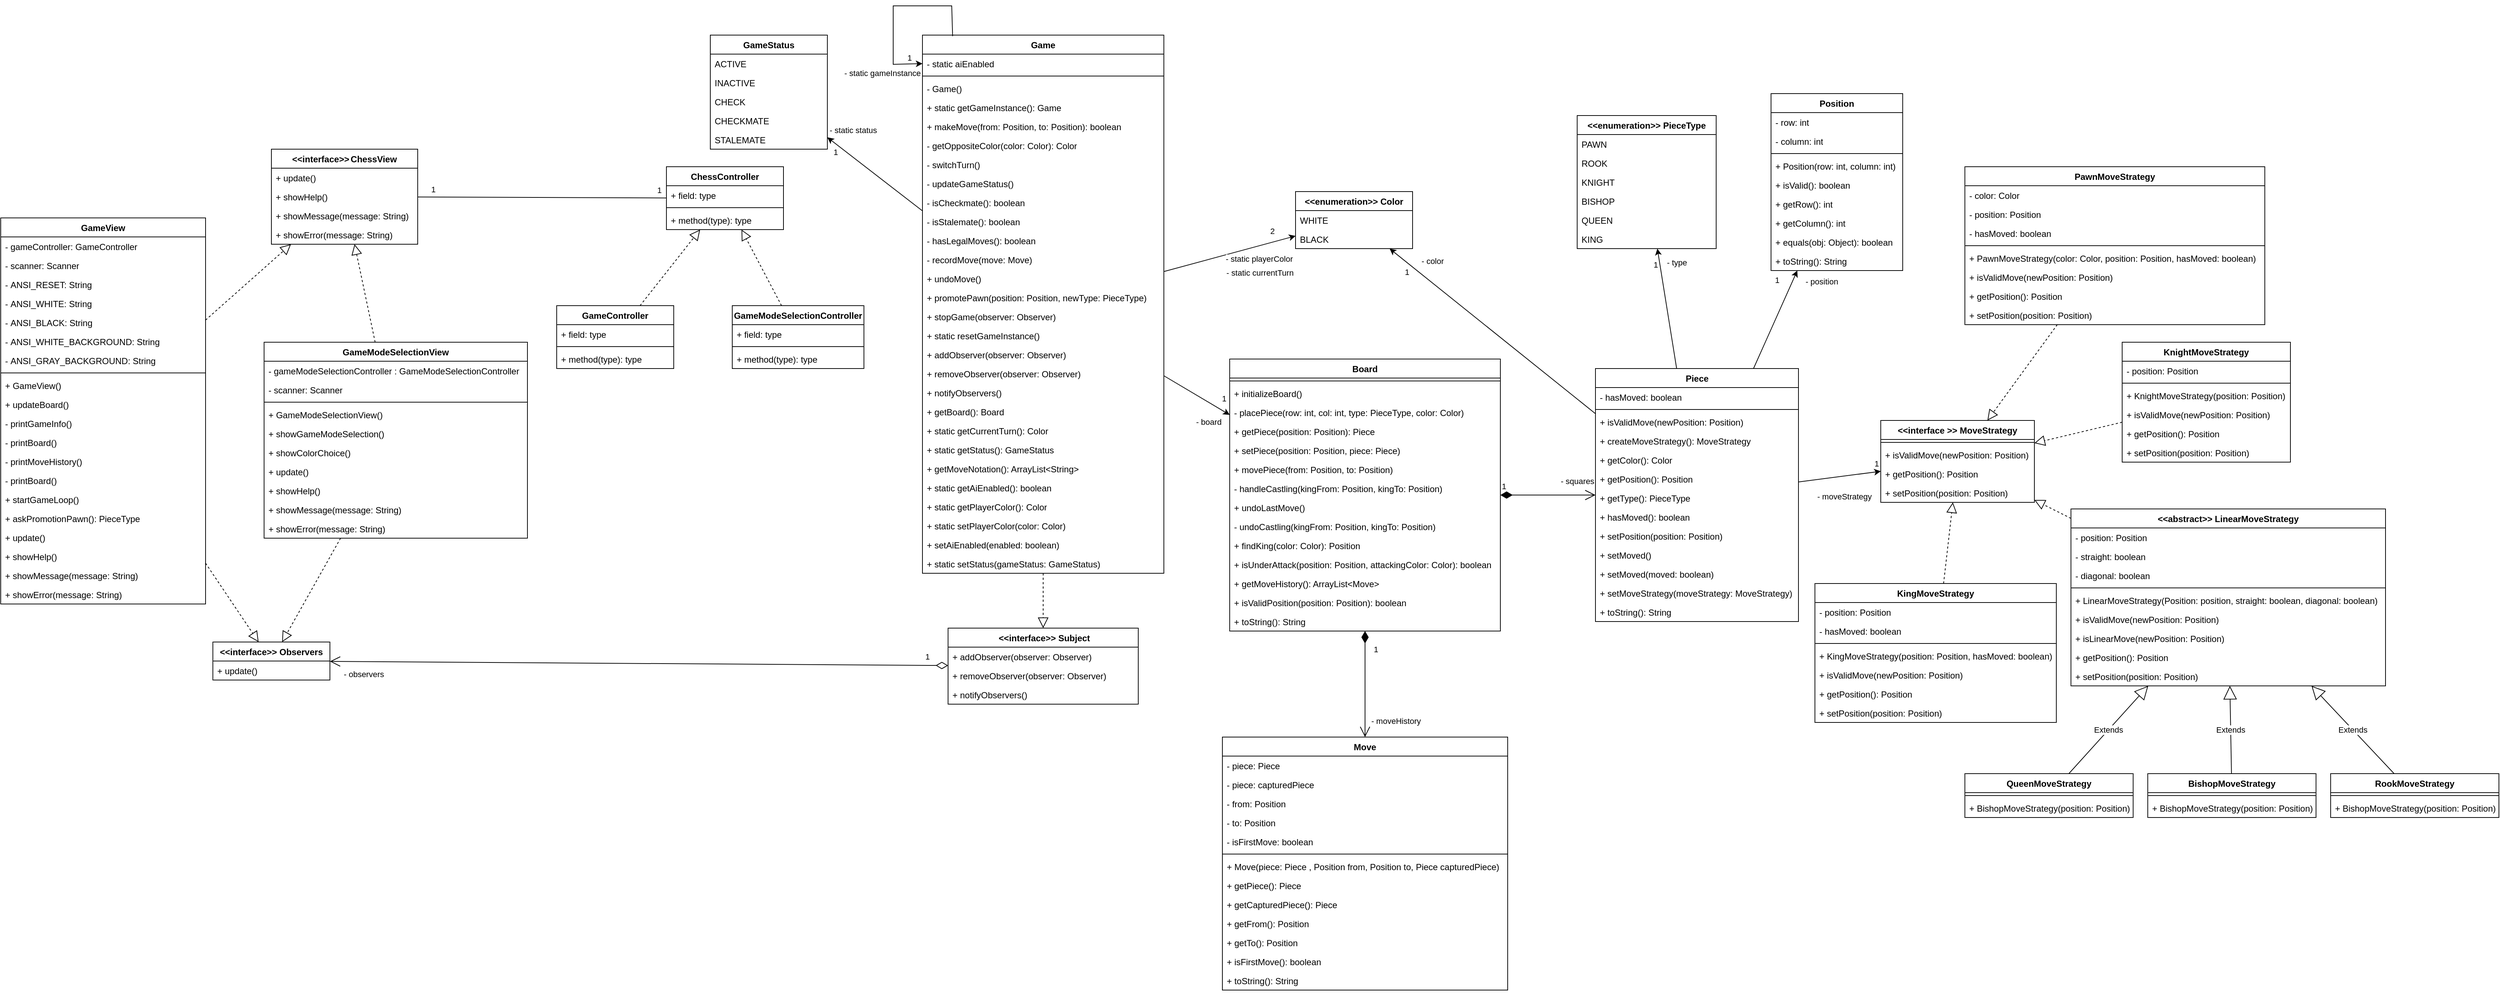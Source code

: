 <mxfile version="26.0.10">
  <diagram id="BymAwVNMp9tmrbHoaQT0" name="Page-1">
    <mxGraphModel dx="5156" dy="2253" grid="1" gridSize="10" guides="1" tooltips="1" connect="1" arrows="1" fold="1" page="0" pageScale="1" pageWidth="827" pageHeight="1169" background="none" math="0" shadow="0">
      <root>
        <mxCell id="0" />
        <mxCell id="1" parent="0" />
        <mxCell id="foz_1Ajke8bBt76ZFP09-1" value="&amp;lt;&amp;lt;interface &amp;gt;&amp;gt; MoveStrategy" style="swimlane;fontStyle=1;align=center;verticalAlign=top;childLayout=stackLayout;horizontal=1;startSize=26;horizontalStack=0;resizeParent=1;resizeParentMax=0;resizeLast=0;collapsible=1;marginBottom=0;whiteSpace=wrap;html=1;" parent="1" vertex="1">
          <mxGeometry x="-260" y="-373" width="210" height="112" as="geometry" />
        </mxCell>
        <mxCell id="foz_1Ajke8bBt76ZFP09-3" value="" style="line;strokeWidth=1;fillColor=none;align=left;verticalAlign=middle;spacingTop=-1;spacingLeft=3;spacingRight=3;rotatable=0;labelPosition=right;points=[];portConstraint=eastwest;strokeColor=inherit;" parent="foz_1Ajke8bBt76ZFP09-1" vertex="1">
          <mxGeometry y="26" width="210" height="8" as="geometry" />
        </mxCell>
        <mxCell id="foz_1Ajke8bBt76ZFP09-165" value="+ isValidMove(newPosition: Position)" style="text;strokeColor=none;fillColor=none;align=left;verticalAlign=top;spacingLeft=4;spacingRight=4;overflow=hidden;rotatable=0;points=[[0,0.5],[1,0.5]];portConstraint=eastwest;whiteSpace=wrap;html=1;" parent="foz_1Ajke8bBt76ZFP09-1" vertex="1">
          <mxGeometry y="34" width="210" height="26" as="geometry" />
        </mxCell>
        <mxCell id="foz_1Ajke8bBt76ZFP09-166" value="+ getPosition(): Position" style="text;strokeColor=none;fillColor=none;align=left;verticalAlign=top;spacingLeft=4;spacingRight=4;overflow=hidden;rotatable=0;points=[[0,0.5],[1,0.5]];portConstraint=eastwest;whiteSpace=wrap;html=1;" parent="foz_1Ajke8bBt76ZFP09-1" vertex="1">
          <mxGeometry y="60" width="210" height="26" as="geometry" />
        </mxCell>
        <mxCell id="foz_1Ajke8bBt76ZFP09-167" value="+ setPosition(position: Position)" style="text;strokeColor=none;fillColor=none;align=left;verticalAlign=top;spacingLeft=4;spacingRight=4;overflow=hidden;rotatable=0;points=[[0,0.5],[1,0.5]];portConstraint=eastwest;whiteSpace=wrap;html=1;" parent="foz_1Ajke8bBt76ZFP09-1" vertex="1">
          <mxGeometry y="86" width="210" height="26" as="geometry" />
        </mxCell>
        <mxCell id="foz_1Ajke8bBt76ZFP09-5" value="&amp;lt;&amp;lt;abstract&amp;gt;&amp;gt; LinearMoveStrategy" style="swimlane;fontStyle=1;align=center;verticalAlign=top;childLayout=stackLayout;horizontal=1;startSize=26;horizontalStack=0;resizeParent=1;resizeParentMax=0;resizeLast=0;collapsible=1;marginBottom=0;whiteSpace=wrap;html=1;" parent="1" vertex="1">
          <mxGeometry y="-252" width="430" height="242" as="geometry" />
        </mxCell>
        <mxCell id="foz_1Ajke8bBt76ZFP09-147" value="- position: Position" style="text;strokeColor=none;fillColor=none;align=left;verticalAlign=top;spacingLeft=4;spacingRight=4;overflow=hidden;rotatable=0;points=[[0,0.5],[1,0.5]];portConstraint=eastwest;whiteSpace=wrap;html=1;" parent="foz_1Ajke8bBt76ZFP09-5" vertex="1">
          <mxGeometry y="26" width="430" height="26" as="geometry" />
        </mxCell>
        <mxCell id="foz_1Ajke8bBt76ZFP09-150" value="- straight: boolean" style="text;strokeColor=none;fillColor=none;align=left;verticalAlign=top;spacingLeft=4;spacingRight=4;overflow=hidden;rotatable=0;points=[[0,0.5],[1,0.5]];portConstraint=eastwest;whiteSpace=wrap;html=1;" parent="foz_1Ajke8bBt76ZFP09-5" vertex="1">
          <mxGeometry y="52" width="430" height="26" as="geometry" />
        </mxCell>
        <mxCell id="foz_1Ajke8bBt76ZFP09-149" value="- diagonal: boolean" style="text;strokeColor=none;fillColor=none;align=left;verticalAlign=top;spacingLeft=4;spacingRight=4;overflow=hidden;rotatable=0;points=[[0,0.5],[1,0.5]];portConstraint=eastwest;whiteSpace=wrap;html=1;" parent="foz_1Ajke8bBt76ZFP09-5" vertex="1">
          <mxGeometry y="78" width="430" height="26" as="geometry" />
        </mxCell>
        <mxCell id="foz_1Ajke8bBt76ZFP09-7" value="" style="line;strokeWidth=1;fillColor=none;align=left;verticalAlign=middle;spacingTop=-1;spacingLeft=3;spacingRight=3;rotatable=0;labelPosition=right;points=[];portConstraint=eastwest;strokeColor=inherit;" parent="foz_1Ajke8bBt76ZFP09-5" vertex="1">
          <mxGeometry y="104" width="430" height="8" as="geometry" />
        </mxCell>
        <mxCell id="foz_1Ajke8bBt76ZFP09-8" value="+&amp;nbsp;LinearMoveStrategy(Position: position, straight: boolean, diagonal: boolean)" style="text;strokeColor=none;fillColor=none;align=left;verticalAlign=top;spacingLeft=4;spacingRight=4;overflow=hidden;rotatable=0;points=[[0,0.5],[1,0.5]];portConstraint=eastwest;whiteSpace=wrap;html=1;" parent="foz_1Ajke8bBt76ZFP09-5" vertex="1">
          <mxGeometry y="112" width="430" height="26" as="geometry" />
        </mxCell>
        <mxCell id="foz_1Ajke8bBt76ZFP09-155" value="+ isValidMove(newPosition: Position)" style="text;strokeColor=none;fillColor=none;align=left;verticalAlign=top;spacingLeft=4;spacingRight=4;overflow=hidden;rotatable=0;points=[[0,0.5],[1,0.5]];portConstraint=eastwest;whiteSpace=wrap;html=1;" parent="foz_1Ajke8bBt76ZFP09-5" vertex="1">
          <mxGeometry y="138" width="430" height="26" as="geometry" />
        </mxCell>
        <mxCell id="foz_1Ajke8bBt76ZFP09-151" value="+ isLinearMove(newPosition: Position)" style="text;strokeColor=none;fillColor=none;align=left;verticalAlign=top;spacingLeft=4;spacingRight=4;overflow=hidden;rotatable=0;points=[[0,0.5],[1,0.5]];portConstraint=eastwest;whiteSpace=wrap;html=1;" parent="foz_1Ajke8bBt76ZFP09-5" vertex="1">
          <mxGeometry y="164" width="430" height="26" as="geometry" />
        </mxCell>
        <mxCell id="foz_1Ajke8bBt76ZFP09-153" value="+ getPosition(): Position" style="text;strokeColor=none;fillColor=none;align=left;verticalAlign=top;spacingLeft=4;spacingRight=4;overflow=hidden;rotatable=0;points=[[0,0.5],[1,0.5]];portConstraint=eastwest;whiteSpace=wrap;html=1;" parent="foz_1Ajke8bBt76ZFP09-5" vertex="1">
          <mxGeometry y="190" width="430" height="26" as="geometry" />
        </mxCell>
        <mxCell id="foz_1Ajke8bBt76ZFP09-154" value="+ setPosition(position: Position)" style="text;strokeColor=none;fillColor=none;align=left;verticalAlign=top;spacingLeft=4;spacingRight=4;overflow=hidden;rotatable=0;points=[[0,0.5],[1,0.5]];portConstraint=eastwest;whiteSpace=wrap;html=1;" parent="foz_1Ajke8bBt76ZFP09-5" vertex="1">
          <mxGeometry y="216" width="430" height="26" as="geometry" />
        </mxCell>
        <mxCell id="foz_1Ajke8bBt76ZFP09-9" value="KingMoveStrategy" style="swimlane;fontStyle=1;align=center;verticalAlign=top;childLayout=stackLayout;horizontal=1;startSize=26;horizontalStack=0;resizeParent=1;resizeParentMax=0;resizeLast=0;collapsible=1;marginBottom=0;whiteSpace=wrap;html=1;" parent="1" vertex="1">
          <mxGeometry x="-350" y="-150" width="330" height="190" as="geometry" />
        </mxCell>
        <mxCell id="foz_1Ajke8bBt76ZFP09-159" value="- position: Position" style="text;strokeColor=none;fillColor=none;align=left;verticalAlign=top;spacingLeft=4;spacingRight=4;overflow=hidden;rotatable=0;points=[[0,0.5],[1,0.5]];portConstraint=eastwest;whiteSpace=wrap;html=1;" parent="foz_1Ajke8bBt76ZFP09-9" vertex="1">
          <mxGeometry y="26" width="330" height="26" as="geometry" />
        </mxCell>
        <mxCell id="foz_1Ajke8bBt76ZFP09-160" value="- hasMoved: boolean" style="text;strokeColor=none;fillColor=none;align=left;verticalAlign=top;spacingLeft=4;spacingRight=4;overflow=hidden;rotatable=0;points=[[0,0.5],[1,0.5]];portConstraint=eastwest;whiteSpace=wrap;html=1;" parent="foz_1Ajke8bBt76ZFP09-9" vertex="1">
          <mxGeometry y="52" width="330" height="26" as="geometry" />
        </mxCell>
        <mxCell id="foz_1Ajke8bBt76ZFP09-11" value="" style="line;strokeWidth=1;fillColor=none;align=left;verticalAlign=middle;spacingTop=-1;spacingLeft=3;spacingRight=3;rotatable=0;labelPosition=right;points=[];portConstraint=eastwest;strokeColor=inherit;" parent="foz_1Ajke8bBt76ZFP09-9" vertex="1">
          <mxGeometry y="78" width="330" height="8" as="geometry" />
        </mxCell>
        <mxCell id="foz_1Ajke8bBt76ZFP09-12" value="+ KingMoveStrategy(position: Position, hasMoved: boolean)" style="text;strokeColor=none;fillColor=none;align=left;verticalAlign=top;spacingLeft=4;spacingRight=4;overflow=hidden;rotatable=0;points=[[0,0.5],[1,0.5]];portConstraint=eastwest;whiteSpace=wrap;html=1;" parent="foz_1Ajke8bBt76ZFP09-9" vertex="1">
          <mxGeometry y="86" width="330" height="26" as="geometry" />
        </mxCell>
        <mxCell id="foz_1Ajke8bBt76ZFP09-161" value="+ isValidMove(newPosition: Position)" style="text;strokeColor=none;fillColor=none;align=left;verticalAlign=top;spacingLeft=4;spacingRight=4;overflow=hidden;rotatable=0;points=[[0,0.5],[1,0.5]];portConstraint=eastwest;whiteSpace=wrap;html=1;" parent="foz_1Ajke8bBt76ZFP09-9" vertex="1">
          <mxGeometry y="112" width="330" height="26" as="geometry" />
        </mxCell>
        <mxCell id="foz_1Ajke8bBt76ZFP09-162" value="+ getPosition(): Position" style="text;strokeColor=none;fillColor=none;align=left;verticalAlign=top;spacingLeft=4;spacingRight=4;overflow=hidden;rotatable=0;points=[[0,0.5],[1,0.5]];portConstraint=eastwest;whiteSpace=wrap;html=1;" parent="foz_1Ajke8bBt76ZFP09-9" vertex="1">
          <mxGeometry y="138" width="330" height="26" as="geometry" />
        </mxCell>
        <mxCell id="foz_1Ajke8bBt76ZFP09-163" value="+ setPosition(position: Position)" style="text;strokeColor=none;fillColor=none;align=left;verticalAlign=top;spacingLeft=4;spacingRight=4;overflow=hidden;rotatable=0;points=[[0,0.5],[1,0.5]];portConstraint=eastwest;whiteSpace=wrap;html=1;" parent="foz_1Ajke8bBt76ZFP09-9" vertex="1">
          <mxGeometry y="164" width="330" height="26" as="geometry" />
        </mxCell>
        <mxCell id="foz_1Ajke8bBt76ZFP09-13" value="KnightMoveStrategy" style="swimlane;fontStyle=1;align=center;verticalAlign=top;childLayout=stackLayout;horizontal=1;startSize=26;horizontalStack=0;resizeParent=1;resizeParentMax=0;resizeLast=0;collapsible=1;marginBottom=0;whiteSpace=wrap;html=1;" parent="1" vertex="1">
          <mxGeometry x="70" y="-480" width="230" height="164" as="geometry" />
        </mxCell>
        <mxCell id="foz_1Ajke8bBt76ZFP09-143" value="- position: Position" style="text;strokeColor=none;fillColor=none;align=left;verticalAlign=top;spacingLeft=4;spacingRight=4;overflow=hidden;rotatable=0;points=[[0,0.5],[1,0.5]];portConstraint=eastwest;whiteSpace=wrap;html=1;" parent="foz_1Ajke8bBt76ZFP09-13" vertex="1">
          <mxGeometry y="26" width="230" height="26" as="geometry" />
        </mxCell>
        <mxCell id="foz_1Ajke8bBt76ZFP09-15" value="" style="line;strokeWidth=1;fillColor=none;align=left;verticalAlign=middle;spacingTop=-1;spacingLeft=3;spacingRight=3;rotatable=0;labelPosition=right;points=[];portConstraint=eastwest;strokeColor=inherit;" parent="foz_1Ajke8bBt76ZFP09-13" vertex="1">
          <mxGeometry y="52" width="230" height="8" as="geometry" />
        </mxCell>
        <mxCell id="foz_1Ajke8bBt76ZFP09-16" value="+ KnightMoveStrategy(position: Position)" style="text;strokeColor=none;fillColor=none;align=left;verticalAlign=top;spacingLeft=4;spacingRight=4;overflow=hidden;rotatable=0;points=[[0,0.5],[1,0.5]];portConstraint=eastwest;whiteSpace=wrap;html=1;" parent="foz_1Ajke8bBt76ZFP09-13" vertex="1">
          <mxGeometry y="60" width="230" height="26" as="geometry" />
        </mxCell>
        <mxCell id="foz_1Ajke8bBt76ZFP09-146" value="+ isValidMove(newPosition: Position)" style="text;strokeColor=none;fillColor=none;align=left;verticalAlign=top;spacingLeft=4;spacingRight=4;overflow=hidden;rotatable=0;points=[[0,0.5],[1,0.5]];portConstraint=eastwest;whiteSpace=wrap;html=1;" parent="foz_1Ajke8bBt76ZFP09-13" vertex="1">
          <mxGeometry y="86" width="230" height="26" as="geometry" />
        </mxCell>
        <mxCell id="foz_1Ajke8bBt76ZFP09-144" value="+ getPosition(): Position" style="text;strokeColor=none;fillColor=none;align=left;verticalAlign=top;spacingLeft=4;spacingRight=4;overflow=hidden;rotatable=0;points=[[0,0.5],[1,0.5]];portConstraint=eastwest;whiteSpace=wrap;html=1;" parent="foz_1Ajke8bBt76ZFP09-13" vertex="1">
          <mxGeometry y="112" width="230" height="26" as="geometry" />
        </mxCell>
        <mxCell id="foz_1Ajke8bBt76ZFP09-145" value="+ setPosition(position: Position)" style="text;strokeColor=none;fillColor=none;align=left;verticalAlign=top;spacingLeft=4;spacingRight=4;overflow=hidden;rotatable=0;points=[[0,0.5],[1,0.5]];portConstraint=eastwest;whiteSpace=wrap;html=1;" parent="foz_1Ajke8bBt76ZFP09-13" vertex="1">
          <mxGeometry y="138" width="230" height="26" as="geometry" />
        </mxCell>
        <mxCell id="foz_1Ajke8bBt76ZFP09-17" value="PawnMoveStrategy" style="swimlane;fontStyle=1;align=center;verticalAlign=top;childLayout=stackLayout;horizontal=1;startSize=26;horizontalStack=0;resizeParent=1;resizeParentMax=0;resizeLast=0;collapsible=1;marginBottom=0;whiteSpace=wrap;html=1;" parent="1" vertex="1">
          <mxGeometry x="-145" y="-720" width="410" height="216" as="geometry" />
        </mxCell>
        <mxCell id="foz_1Ajke8bBt76ZFP09-18" value="- color: Color" style="text;strokeColor=none;fillColor=none;align=left;verticalAlign=top;spacingLeft=4;spacingRight=4;overflow=hidden;rotatable=0;points=[[0,0.5],[1,0.5]];portConstraint=eastwest;whiteSpace=wrap;html=1;" parent="foz_1Ajke8bBt76ZFP09-17" vertex="1">
          <mxGeometry y="26" width="410" height="26" as="geometry" />
        </mxCell>
        <mxCell id="foz_1Ajke8bBt76ZFP09-135" value="- position: Position" style="text;strokeColor=none;fillColor=none;align=left;verticalAlign=top;spacingLeft=4;spacingRight=4;overflow=hidden;rotatable=0;points=[[0,0.5],[1,0.5]];portConstraint=eastwest;whiteSpace=wrap;html=1;" parent="foz_1Ajke8bBt76ZFP09-17" vertex="1">
          <mxGeometry y="52" width="410" height="26" as="geometry" />
        </mxCell>
        <mxCell id="foz_1Ajke8bBt76ZFP09-136" value="- hasMoved: boolean" style="text;strokeColor=none;fillColor=none;align=left;verticalAlign=top;spacingLeft=4;spacingRight=4;overflow=hidden;rotatable=0;points=[[0,0.5],[1,0.5]];portConstraint=eastwest;whiteSpace=wrap;html=1;" parent="foz_1Ajke8bBt76ZFP09-17" vertex="1">
          <mxGeometry y="78" width="410" height="26" as="geometry" />
        </mxCell>
        <mxCell id="foz_1Ajke8bBt76ZFP09-19" value="" style="line;strokeWidth=1;fillColor=none;align=left;verticalAlign=middle;spacingTop=-1;spacingLeft=3;spacingRight=3;rotatable=0;labelPosition=right;points=[];portConstraint=eastwest;strokeColor=inherit;" parent="foz_1Ajke8bBt76ZFP09-17" vertex="1">
          <mxGeometry y="104" width="410" height="8" as="geometry" />
        </mxCell>
        <mxCell id="foz_1Ajke8bBt76ZFP09-20" value="+ PawnMoveStrategy(color: Color, position: Position, hasMoved: boolean)" style="text;strokeColor=none;fillColor=none;align=left;verticalAlign=top;spacingLeft=4;spacingRight=4;overflow=hidden;rotatable=0;points=[[0,0.5],[1,0.5]];portConstraint=eastwest;whiteSpace=wrap;html=1;" parent="foz_1Ajke8bBt76ZFP09-17" vertex="1">
          <mxGeometry y="112" width="410" height="26" as="geometry" />
        </mxCell>
        <mxCell id="foz_1Ajke8bBt76ZFP09-137" value="+ isValidMove(newPosition: Position)" style="text;strokeColor=none;fillColor=none;align=left;verticalAlign=top;spacingLeft=4;spacingRight=4;overflow=hidden;rotatable=0;points=[[0,0.5],[1,0.5]];portConstraint=eastwest;whiteSpace=wrap;html=1;" parent="foz_1Ajke8bBt76ZFP09-17" vertex="1">
          <mxGeometry y="138" width="410" height="26" as="geometry" />
        </mxCell>
        <mxCell id="foz_1Ajke8bBt76ZFP09-138" value="+ getPosition(): Position" style="text;strokeColor=none;fillColor=none;align=left;verticalAlign=top;spacingLeft=4;spacingRight=4;overflow=hidden;rotatable=0;points=[[0,0.5],[1,0.5]];portConstraint=eastwest;whiteSpace=wrap;html=1;" parent="foz_1Ajke8bBt76ZFP09-17" vertex="1">
          <mxGeometry y="164" width="410" height="26" as="geometry" />
        </mxCell>
        <mxCell id="foz_1Ajke8bBt76ZFP09-139" value="+ setPosition(position: Position)" style="text;strokeColor=none;fillColor=none;align=left;verticalAlign=top;spacingLeft=4;spacingRight=4;overflow=hidden;rotatable=0;points=[[0,0.5],[1,0.5]];portConstraint=eastwest;whiteSpace=wrap;html=1;" parent="foz_1Ajke8bBt76ZFP09-17" vertex="1">
          <mxGeometry y="190" width="410" height="26" as="geometry" />
        </mxCell>
        <mxCell id="foz_1Ajke8bBt76ZFP09-21" value="QueenMoveStrategy" style="swimlane;fontStyle=1;align=center;verticalAlign=top;childLayout=stackLayout;horizontal=1;startSize=26;horizontalStack=0;resizeParent=1;resizeParentMax=0;resizeLast=0;collapsible=1;marginBottom=0;whiteSpace=wrap;html=1;" parent="1" vertex="1">
          <mxGeometry x="-145" y="110" width="230" height="60" as="geometry" />
        </mxCell>
        <mxCell id="foz_1Ajke8bBt76ZFP09-23" value="" style="line;strokeWidth=1;fillColor=none;align=left;verticalAlign=middle;spacingTop=-1;spacingLeft=3;spacingRight=3;rotatable=0;labelPosition=right;points=[];portConstraint=eastwest;strokeColor=inherit;" parent="foz_1Ajke8bBt76ZFP09-21" vertex="1">
          <mxGeometry y="26" width="230" height="8" as="geometry" />
        </mxCell>
        <mxCell id="foz_1Ajke8bBt76ZFP09-157" value="+ BishopMoveStrategy(position: Position)" style="text;strokeColor=none;fillColor=none;align=left;verticalAlign=top;spacingLeft=4;spacingRight=4;overflow=hidden;rotatable=0;points=[[0,0.5],[1,0.5]];portConstraint=eastwest;whiteSpace=wrap;html=1;" parent="foz_1Ajke8bBt76ZFP09-21" vertex="1">
          <mxGeometry y="34" width="230" height="26" as="geometry" />
        </mxCell>
        <mxCell id="foz_1Ajke8bBt76ZFP09-25" value="BishopMoveStrategy" style="swimlane;fontStyle=1;align=center;verticalAlign=top;childLayout=stackLayout;horizontal=1;startSize=26;horizontalStack=0;resizeParent=1;resizeParentMax=0;resizeLast=0;collapsible=1;marginBottom=0;whiteSpace=wrap;html=1;" parent="1" vertex="1">
          <mxGeometry x="105" y="110" width="230" height="60" as="geometry" />
        </mxCell>
        <mxCell id="foz_1Ajke8bBt76ZFP09-27" value="" style="line;strokeWidth=1;fillColor=none;align=left;verticalAlign=middle;spacingTop=-1;spacingLeft=3;spacingRight=3;rotatable=0;labelPosition=right;points=[];portConstraint=eastwest;strokeColor=inherit;" parent="foz_1Ajke8bBt76ZFP09-25" vertex="1">
          <mxGeometry y="26" width="230" height="8" as="geometry" />
        </mxCell>
        <mxCell id="foz_1Ajke8bBt76ZFP09-28" value="+ BishopMoveStrategy(position: Position)" style="text;strokeColor=none;fillColor=none;align=left;verticalAlign=top;spacingLeft=4;spacingRight=4;overflow=hidden;rotatable=0;points=[[0,0.5],[1,0.5]];portConstraint=eastwest;whiteSpace=wrap;html=1;" parent="foz_1Ajke8bBt76ZFP09-25" vertex="1">
          <mxGeometry y="34" width="230" height="26" as="geometry" />
        </mxCell>
        <mxCell id="foz_1Ajke8bBt76ZFP09-29" value="RookMoveStrategy" style="swimlane;fontStyle=1;align=center;verticalAlign=top;childLayout=stackLayout;horizontal=1;startSize=26;horizontalStack=0;resizeParent=1;resizeParentMax=0;resizeLast=0;collapsible=1;marginBottom=0;whiteSpace=wrap;html=1;" parent="1" vertex="1">
          <mxGeometry x="355" y="110" width="230" height="60" as="geometry" />
        </mxCell>
        <mxCell id="foz_1Ajke8bBt76ZFP09-31" value="" style="line;strokeWidth=1;fillColor=none;align=left;verticalAlign=middle;spacingTop=-1;spacingLeft=3;spacingRight=3;rotatable=0;labelPosition=right;points=[];portConstraint=eastwest;strokeColor=inherit;" parent="foz_1Ajke8bBt76ZFP09-29" vertex="1">
          <mxGeometry y="26" width="230" height="8" as="geometry" />
        </mxCell>
        <mxCell id="foz_1Ajke8bBt76ZFP09-156" value="+ BishopMoveStrategy(position: Position)" style="text;strokeColor=none;fillColor=none;align=left;verticalAlign=top;spacingLeft=4;spacingRight=4;overflow=hidden;rotatable=0;points=[[0,0.5],[1,0.5]];portConstraint=eastwest;whiteSpace=wrap;html=1;" parent="foz_1Ajke8bBt76ZFP09-29" vertex="1">
          <mxGeometry y="34" width="230" height="26" as="geometry" />
        </mxCell>
        <mxCell id="foz_1Ajke8bBt76ZFP09-65" style="rounded=0;orthogonalLoop=1;jettySize=auto;html=1;" parent="1" source="foz_1Ajke8bBt76ZFP09-33" target="foz_1Ajke8bBt76ZFP09-53" edge="1">
          <mxGeometry relative="1" as="geometry" />
        </mxCell>
        <mxCell id="foz_1Ajke8bBt76ZFP09-175" value="- type" style="edgeLabel;html=1;align=center;verticalAlign=middle;resizable=0;points=[];" parent="foz_1Ajke8bBt76ZFP09-65" vertex="1" connectable="0">
          <mxGeometry x="0.523" y="-2" relative="1" as="geometry">
            <mxPoint x="18" y="-20" as="offset" />
          </mxGeometry>
        </mxCell>
        <mxCell id="foz_1Ajke8bBt76ZFP09-176" value="1" style="edgeLabel;html=1;align=center;verticalAlign=middle;resizable=0;points=[];" parent="foz_1Ajke8bBt76ZFP09-65" vertex="1" connectable="0">
          <mxGeometry x="0.452" y="1" relative="1" as="geometry">
            <mxPoint x="-9" y="-23" as="offset" />
          </mxGeometry>
        </mxCell>
        <mxCell id="foz_1Ajke8bBt76ZFP09-66" style="edgeStyle=none;rounded=0;orthogonalLoop=1;jettySize=auto;html=1;" parent="1" source="foz_1Ajke8bBt76ZFP09-33" target="foz_1Ajke8bBt76ZFP09-37" edge="1">
          <mxGeometry relative="1" as="geometry" />
        </mxCell>
        <mxCell id="foz_1Ajke8bBt76ZFP09-171" value="- position" style="edgeLabel;html=1;align=center;verticalAlign=middle;resizable=0;points=[];" parent="foz_1Ajke8bBt76ZFP09-66" vertex="1" connectable="0">
          <mxGeometry x="0.607" y="1" relative="1" as="geometry">
            <mxPoint x="45" y="-11" as="offset" />
          </mxGeometry>
        </mxCell>
        <mxCell id="foz_1Ajke8bBt76ZFP09-172" value="1" style="edgeLabel;html=1;align=center;verticalAlign=middle;resizable=0;points=[];" parent="foz_1Ajke8bBt76ZFP09-66" vertex="1" connectable="0">
          <mxGeometry x="0.635" y="1" relative="1" as="geometry">
            <mxPoint x="-16" y="-11" as="offset" />
          </mxGeometry>
        </mxCell>
        <mxCell id="foz_1Ajke8bBt76ZFP09-67" style="edgeStyle=none;rounded=0;orthogonalLoop=1;jettySize=auto;html=1;" parent="1" source="foz_1Ajke8bBt76ZFP09-33" target="foz_1Ajke8bBt76ZFP09-1" edge="1">
          <mxGeometry relative="1" as="geometry">
            <mxPoint x="-360" y="-317" as="targetPoint" />
          </mxGeometry>
        </mxCell>
        <mxCell id="foz_1Ajke8bBt76ZFP09-169" value="- moveStrategy" style="edgeLabel;html=1;align=center;verticalAlign=middle;resizable=0;points=[];" parent="foz_1Ajke8bBt76ZFP09-67" vertex="1" connectable="0">
          <mxGeometry x="0.459" y="-1" relative="1" as="geometry">
            <mxPoint x="-20" y="29" as="offset" />
          </mxGeometry>
        </mxCell>
        <mxCell id="foz_1Ajke8bBt76ZFP09-170" value="1" style="edgeLabel;html=1;align=center;verticalAlign=middle;resizable=0;points=[];" parent="foz_1Ajke8bBt76ZFP09-67" vertex="1" connectable="0">
          <mxGeometry x="0.715" y="4" relative="1" as="geometry">
            <mxPoint x="10" y="-9" as="offset" />
          </mxGeometry>
        </mxCell>
        <mxCell id="foz_1Ajke8bBt76ZFP09-33" value="Piece" style="swimlane;fontStyle=1;align=center;verticalAlign=top;childLayout=stackLayout;horizontal=1;startSize=26;horizontalStack=0;resizeParent=1;resizeParentMax=0;resizeLast=0;collapsible=1;marginBottom=0;whiteSpace=wrap;html=1;" parent="1" vertex="1">
          <mxGeometry x="-650" y="-444" width="277.5" height="346" as="geometry" />
        </mxCell>
        <mxCell id="foz_1Ajke8bBt76ZFP09-34" value="- hasMoved: boolean" style="text;strokeColor=none;fillColor=none;align=left;verticalAlign=top;spacingLeft=4;spacingRight=4;overflow=hidden;rotatable=0;points=[[0,0.5],[1,0.5]];portConstraint=eastwest;whiteSpace=wrap;html=1;" parent="foz_1Ajke8bBt76ZFP09-33" vertex="1">
          <mxGeometry y="26" width="277.5" height="26" as="geometry" />
        </mxCell>
        <mxCell id="foz_1Ajke8bBt76ZFP09-35" value="" style="line;strokeWidth=1;fillColor=none;align=left;verticalAlign=middle;spacingTop=-1;spacingLeft=3;spacingRight=3;rotatable=0;labelPosition=right;points=[];portConstraint=eastwest;strokeColor=inherit;" parent="foz_1Ajke8bBt76ZFP09-33" vertex="1">
          <mxGeometry y="52" width="277.5" height="8" as="geometry" />
        </mxCell>
        <mxCell id="foz_1Ajke8bBt76ZFP09-177" value="+ isValidMove(newPosition: Position)" style="text;strokeColor=none;fillColor=none;align=left;verticalAlign=top;spacingLeft=4;spacingRight=4;overflow=hidden;rotatable=0;points=[[0,0.5],[1,0.5]];portConstraint=eastwest;whiteSpace=wrap;html=1;" parent="foz_1Ajke8bBt76ZFP09-33" vertex="1">
          <mxGeometry y="60" width="277.5" height="26" as="geometry" />
        </mxCell>
        <mxCell id="foz_1Ajke8bBt76ZFP09-36" value="+ createMoveStrategy(): MoveStrategy" style="text;strokeColor=none;fillColor=none;align=left;verticalAlign=top;spacingLeft=4;spacingRight=4;overflow=hidden;rotatable=0;points=[[0,0.5],[1,0.5]];portConstraint=eastwest;whiteSpace=wrap;html=1;" parent="foz_1Ajke8bBt76ZFP09-33" vertex="1">
          <mxGeometry y="86" width="277.5" height="26" as="geometry" />
        </mxCell>
        <mxCell id="foz_1Ajke8bBt76ZFP09-178" value="+ getColor(): Color" style="text;strokeColor=none;fillColor=none;align=left;verticalAlign=top;spacingLeft=4;spacingRight=4;overflow=hidden;rotatable=0;points=[[0,0.5],[1,0.5]];portConstraint=eastwest;whiteSpace=wrap;html=1;" parent="foz_1Ajke8bBt76ZFP09-33" vertex="1">
          <mxGeometry y="112" width="277.5" height="26" as="geometry" />
        </mxCell>
        <mxCell id="foz_1Ajke8bBt76ZFP09-180" value="+ getPosition(): Position" style="text;strokeColor=none;fillColor=none;align=left;verticalAlign=top;spacingLeft=4;spacingRight=4;overflow=hidden;rotatable=0;points=[[0,0.5],[1,0.5]];portConstraint=eastwest;whiteSpace=wrap;html=1;" parent="foz_1Ajke8bBt76ZFP09-33" vertex="1">
          <mxGeometry y="138" width="277.5" height="26" as="geometry" />
        </mxCell>
        <mxCell id="foz_1Ajke8bBt76ZFP09-181" value="+ getType(): PieceType" style="text;strokeColor=none;fillColor=none;align=left;verticalAlign=top;spacingLeft=4;spacingRight=4;overflow=hidden;rotatable=0;points=[[0,0.5],[1,0.5]];portConstraint=eastwest;whiteSpace=wrap;html=1;" parent="foz_1Ajke8bBt76ZFP09-33" vertex="1">
          <mxGeometry y="164" width="277.5" height="26" as="geometry" />
        </mxCell>
        <mxCell id="foz_1Ajke8bBt76ZFP09-182" value="+ hasMoved(): boolean" style="text;strokeColor=none;fillColor=none;align=left;verticalAlign=top;spacingLeft=4;spacingRight=4;overflow=hidden;rotatable=0;points=[[0,0.5],[1,0.5]];portConstraint=eastwest;whiteSpace=wrap;html=1;" parent="foz_1Ajke8bBt76ZFP09-33" vertex="1">
          <mxGeometry y="190" width="277.5" height="26" as="geometry" />
        </mxCell>
        <mxCell id="foz_1Ajke8bBt76ZFP09-179" value="+ setPosition(position: Position)" style="text;strokeColor=none;fillColor=none;align=left;verticalAlign=top;spacingLeft=4;spacingRight=4;overflow=hidden;rotatable=0;points=[[0,0.5],[1,0.5]];portConstraint=eastwest;whiteSpace=wrap;html=1;" parent="foz_1Ajke8bBt76ZFP09-33" vertex="1">
          <mxGeometry y="216" width="277.5" height="26" as="geometry" />
        </mxCell>
        <mxCell id="foz_1Ajke8bBt76ZFP09-183" value="+ setMoved()" style="text;strokeColor=none;fillColor=none;align=left;verticalAlign=top;spacingLeft=4;spacingRight=4;overflow=hidden;rotatable=0;points=[[0,0.5],[1,0.5]];portConstraint=eastwest;whiteSpace=wrap;html=1;" parent="foz_1Ajke8bBt76ZFP09-33" vertex="1">
          <mxGeometry y="242" width="277.5" height="26" as="geometry" />
        </mxCell>
        <mxCell id="foz_1Ajke8bBt76ZFP09-184" value="+ setMoved(moved: boolean)" style="text;strokeColor=none;fillColor=none;align=left;verticalAlign=top;spacingLeft=4;spacingRight=4;overflow=hidden;rotatable=0;points=[[0,0.5],[1,0.5]];portConstraint=eastwest;whiteSpace=wrap;html=1;" parent="foz_1Ajke8bBt76ZFP09-33" vertex="1">
          <mxGeometry y="268" width="277.5" height="26" as="geometry" />
        </mxCell>
        <mxCell id="foz_1Ajke8bBt76ZFP09-185" value="+ setMoveStrategy(moveStrategy: MoveStrategy)" style="text;strokeColor=none;fillColor=none;align=left;verticalAlign=top;spacingLeft=4;spacingRight=4;overflow=hidden;rotatable=0;points=[[0,0.5],[1,0.5]];portConstraint=eastwest;whiteSpace=wrap;html=1;" parent="foz_1Ajke8bBt76ZFP09-33" vertex="1">
          <mxGeometry y="294" width="277.5" height="26" as="geometry" />
        </mxCell>
        <mxCell id="foz_1Ajke8bBt76ZFP09-186" value="+ toString(): String" style="text;strokeColor=none;fillColor=none;align=left;verticalAlign=top;spacingLeft=4;spacingRight=4;overflow=hidden;rotatable=0;points=[[0,0.5],[1,0.5]];portConstraint=eastwest;whiteSpace=wrap;html=1;" parent="foz_1Ajke8bBt76ZFP09-33" vertex="1">
          <mxGeometry y="320" width="277.5" height="26" as="geometry" />
        </mxCell>
        <mxCell id="foz_1Ajke8bBt76ZFP09-37" value="Position" style="swimlane;fontStyle=1;align=center;verticalAlign=top;childLayout=stackLayout;horizontal=1;startSize=26;horizontalStack=0;resizeParent=1;resizeParentMax=0;resizeLast=0;collapsible=1;marginBottom=0;whiteSpace=wrap;html=1;" parent="1" vertex="1">
          <mxGeometry x="-410" y="-820" width="180" height="242" as="geometry" />
        </mxCell>
        <mxCell id="foz_1Ajke8bBt76ZFP09-38" value="- row: int" style="text;strokeColor=none;fillColor=none;align=left;verticalAlign=top;spacingLeft=4;spacingRight=4;overflow=hidden;rotatable=0;points=[[0,0.5],[1,0.5]];portConstraint=eastwest;whiteSpace=wrap;html=1;" parent="foz_1Ajke8bBt76ZFP09-37" vertex="1">
          <mxGeometry y="26" width="180" height="26" as="geometry" />
        </mxCell>
        <mxCell id="foz_1Ajke8bBt76ZFP09-187" value="- column: int" style="text;strokeColor=none;fillColor=none;align=left;verticalAlign=top;spacingLeft=4;spacingRight=4;overflow=hidden;rotatable=0;points=[[0,0.5],[1,0.5]];portConstraint=eastwest;whiteSpace=wrap;html=1;" parent="foz_1Ajke8bBt76ZFP09-37" vertex="1">
          <mxGeometry y="52" width="180" height="26" as="geometry" />
        </mxCell>
        <mxCell id="foz_1Ajke8bBt76ZFP09-39" value="" style="line;strokeWidth=1;fillColor=none;align=left;verticalAlign=middle;spacingTop=-1;spacingLeft=3;spacingRight=3;rotatable=0;labelPosition=right;points=[];portConstraint=eastwest;strokeColor=inherit;" parent="foz_1Ajke8bBt76ZFP09-37" vertex="1">
          <mxGeometry y="78" width="180" height="8" as="geometry" />
        </mxCell>
        <mxCell id="foz_1Ajke8bBt76ZFP09-40" value="+ Position(row: int, column: int)" style="text;strokeColor=none;fillColor=none;align=left;verticalAlign=top;spacingLeft=4;spacingRight=4;overflow=hidden;rotatable=0;points=[[0,0.5],[1,0.5]];portConstraint=eastwest;whiteSpace=wrap;html=1;" parent="foz_1Ajke8bBt76ZFP09-37" vertex="1">
          <mxGeometry y="86" width="180" height="26" as="geometry" />
        </mxCell>
        <mxCell id="foz_1Ajke8bBt76ZFP09-188" value="+ isValid(): boolean" style="text;strokeColor=none;fillColor=none;align=left;verticalAlign=top;spacingLeft=4;spacingRight=4;overflow=hidden;rotatable=0;points=[[0,0.5],[1,0.5]];portConstraint=eastwest;whiteSpace=wrap;html=1;" parent="foz_1Ajke8bBt76ZFP09-37" vertex="1">
          <mxGeometry y="112" width="180" height="26" as="geometry" />
        </mxCell>
        <mxCell id="foz_1Ajke8bBt76ZFP09-189" value="+ getRow(): int" style="text;strokeColor=none;fillColor=none;align=left;verticalAlign=top;spacingLeft=4;spacingRight=4;overflow=hidden;rotatable=0;points=[[0,0.5],[1,0.5]];portConstraint=eastwest;whiteSpace=wrap;html=1;" parent="foz_1Ajke8bBt76ZFP09-37" vertex="1">
          <mxGeometry y="138" width="180" height="26" as="geometry" />
        </mxCell>
        <mxCell id="foz_1Ajke8bBt76ZFP09-197" value="+ getColumn(): int" style="text;strokeColor=none;fillColor=none;align=left;verticalAlign=top;spacingLeft=4;spacingRight=4;overflow=hidden;rotatable=0;points=[[0,0.5],[1,0.5]];portConstraint=eastwest;whiteSpace=wrap;html=1;" parent="foz_1Ajke8bBt76ZFP09-37" vertex="1">
          <mxGeometry y="164" width="180" height="26" as="geometry" />
        </mxCell>
        <mxCell id="foz_1Ajke8bBt76ZFP09-198" value="+ equals(obj: Object): boolean" style="text;strokeColor=none;fillColor=none;align=left;verticalAlign=top;spacingLeft=4;spacingRight=4;overflow=hidden;rotatable=0;points=[[0,0.5],[1,0.5]];portConstraint=eastwest;whiteSpace=wrap;html=1;" parent="foz_1Ajke8bBt76ZFP09-37" vertex="1">
          <mxGeometry y="190" width="180" height="26" as="geometry" />
        </mxCell>
        <mxCell id="foz_1Ajke8bBt76ZFP09-200" value="+ toString(): String" style="text;strokeColor=none;fillColor=none;align=left;verticalAlign=top;spacingLeft=4;spacingRight=4;overflow=hidden;rotatable=0;points=[[0,0.5],[1,0.5]];portConstraint=eastwest;whiteSpace=wrap;html=1;" parent="foz_1Ajke8bBt76ZFP09-37" vertex="1">
          <mxGeometry y="216" width="180" height="26" as="geometry" />
        </mxCell>
        <mxCell id="foz_1Ajke8bBt76ZFP09-41" value="Board" style="swimlane;fontStyle=1;align=center;verticalAlign=top;childLayout=stackLayout;horizontal=1;startSize=26;horizontalStack=0;resizeParent=1;resizeParentMax=0;resizeLast=0;collapsible=1;marginBottom=0;whiteSpace=wrap;html=1;" parent="1" vertex="1">
          <mxGeometry x="-1150" y="-457" width="370" height="372" as="geometry" />
        </mxCell>
        <mxCell id="foz_1Ajke8bBt76ZFP09-43" value="" style="line;strokeWidth=1;fillColor=none;align=left;verticalAlign=middle;spacingTop=-1;spacingLeft=3;spacingRight=3;rotatable=0;labelPosition=right;points=[];portConstraint=eastwest;strokeColor=inherit;" parent="foz_1Ajke8bBt76ZFP09-41" vertex="1">
          <mxGeometry y="26" width="370" height="8" as="geometry" />
        </mxCell>
        <mxCell id="foz_1Ajke8bBt76ZFP09-44" value="+ initializeBoard()" style="text;strokeColor=none;fillColor=none;align=left;verticalAlign=top;spacingLeft=4;spacingRight=4;overflow=hidden;rotatable=0;points=[[0,0.5],[1,0.5]];portConstraint=eastwest;whiteSpace=wrap;html=1;" parent="foz_1Ajke8bBt76ZFP09-41" vertex="1">
          <mxGeometry y="34" width="370" height="26" as="geometry" />
        </mxCell>
        <mxCell id="80x4Cd_7VzQk11MgKgPJ-23" value="&lt;div&gt;- placePiece(row: int, col: int, type: PieceType, color: Color)&lt;/div&gt;" style="text;strokeColor=none;fillColor=none;align=left;verticalAlign=top;spacingLeft=4;spacingRight=4;overflow=hidden;rotatable=0;points=[[0,0.5],[1,0.5]];portConstraint=eastwest;whiteSpace=wrap;html=1;" vertex="1" parent="foz_1Ajke8bBt76ZFP09-41">
          <mxGeometry y="60" width="370" height="26" as="geometry" />
        </mxCell>
        <mxCell id="80x4Cd_7VzQk11MgKgPJ-24" value="+ getPiece(position: Position): Piece" style="text;strokeColor=none;fillColor=none;align=left;verticalAlign=top;spacingLeft=4;spacingRight=4;overflow=hidden;rotatable=0;points=[[0,0.5],[1,0.5]];portConstraint=eastwest;whiteSpace=wrap;html=1;" vertex="1" parent="foz_1Ajke8bBt76ZFP09-41">
          <mxGeometry y="86" width="370" height="26" as="geometry" />
        </mxCell>
        <mxCell id="80x4Cd_7VzQk11MgKgPJ-25" value="+ setPiece(position: Position, piece: Piece)" style="text;strokeColor=none;fillColor=none;align=left;verticalAlign=top;spacingLeft=4;spacingRight=4;overflow=hidden;rotatable=0;points=[[0,0.5],[1,0.5]];portConstraint=eastwest;whiteSpace=wrap;html=1;" vertex="1" parent="foz_1Ajke8bBt76ZFP09-41">
          <mxGeometry y="112" width="370" height="26" as="geometry" />
        </mxCell>
        <mxCell id="80x4Cd_7VzQk11MgKgPJ-26" value="+ movePiece(from: Position, to: Position)" style="text;strokeColor=none;fillColor=none;align=left;verticalAlign=top;spacingLeft=4;spacingRight=4;overflow=hidden;rotatable=0;points=[[0,0.5],[1,0.5]];portConstraint=eastwest;whiteSpace=wrap;html=1;" vertex="1" parent="foz_1Ajke8bBt76ZFP09-41">
          <mxGeometry y="138" width="370" height="26" as="geometry" />
        </mxCell>
        <mxCell id="80x4Cd_7VzQk11MgKgPJ-27" value="- handleCastling(kingFrom: Position, kingTo: Position)" style="text;strokeColor=none;fillColor=none;align=left;verticalAlign=top;spacingLeft=4;spacingRight=4;overflow=hidden;rotatable=0;points=[[0,0.5],[1,0.5]];portConstraint=eastwest;whiteSpace=wrap;html=1;" vertex="1" parent="foz_1Ajke8bBt76ZFP09-41">
          <mxGeometry y="164" width="370" height="26" as="geometry" />
        </mxCell>
        <mxCell id="80x4Cd_7VzQk11MgKgPJ-28" value="+ undoLastMove()" style="text;strokeColor=none;fillColor=none;align=left;verticalAlign=top;spacingLeft=4;spacingRight=4;overflow=hidden;rotatable=0;points=[[0,0.5],[1,0.5]];portConstraint=eastwest;whiteSpace=wrap;html=1;" vertex="1" parent="foz_1Ajke8bBt76ZFP09-41">
          <mxGeometry y="190" width="370" height="26" as="geometry" />
        </mxCell>
        <mxCell id="80x4Cd_7VzQk11MgKgPJ-29" value="- undoCastling(kingFrom: Position, kingTo: Position)" style="text;strokeColor=none;fillColor=none;align=left;verticalAlign=top;spacingLeft=4;spacingRight=4;overflow=hidden;rotatable=0;points=[[0,0.5],[1,0.5]];portConstraint=eastwest;whiteSpace=wrap;html=1;" vertex="1" parent="foz_1Ajke8bBt76ZFP09-41">
          <mxGeometry y="216" width="370" height="26" as="geometry" />
        </mxCell>
        <mxCell id="80x4Cd_7VzQk11MgKgPJ-30" value="+ findKing(color: Color): Position" style="text;strokeColor=none;fillColor=none;align=left;verticalAlign=top;spacingLeft=4;spacingRight=4;overflow=hidden;rotatable=0;points=[[0,0.5],[1,0.5]];portConstraint=eastwest;whiteSpace=wrap;html=1;" vertex="1" parent="foz_1Ajke8bBt76ZFP09-41">
          <mxGeometry y="242" width="370" height="26" as="geometry" />
        </mxCell>
        <mxCell id="80x4Cd_7VzQk11MgKgPJ-31" value="+ isUnderAttack(position: Position, attackingColor: Color): boolean" style="text;strokeColor=none;fillColor=none;align=left;verticalAlign=top;spacingLeft=4;spacingRight=4;overflow=hidden;rotatable=0;points=[[0,0.5],[1,0.5]];portConstraint=eastwest;whiteSpace=wrap;html=1;" vertex="1" parent="foz_1Ajke8bBt76ZFP09-41">
          <mxGeometry y="268" width="370" height="26" as="geometry" />
        </mxCell>
        <mxCell id="80x4Cd_7VzQk11MgKgPJ-32" value="+ getMoveHistory(): ArrayList&amp;lt;Move&amp;gt;" style="text;strokeColor=none;fillColor=none;align=left;verticalAlign=top;spacingLeft=4;spacingRight=4;overflow=hidden;rotatable=0;points=[[0,0.5],[1,0.5]];portConstraint=eastwest;whiteSpace=wrap;html=1;" vertex="1" parent="foz_1Ajke8bBt76ZFP09-41">
          <mxGeometry y="294" width="370" height="26" as="geometry" />
        </mxCell>
        <mxCell id="80x4Cd_7VzQk11MgKgPJ-33" value="+ isValidPosition(position: Position): boolean" style="text;strokeColor=none;fillColor=none;align=left;verticalAlign=top;spacingLeft=4;spacingRight=4;overflow=hidden;rotatable=0;points=[[0,0.5],[1,0.5]];portConstraint=eastwest;whiteSpace=wrap;html=1;" vertex="1" parent="foz_1Ajke8bBt76ZFP09-41">
          <mxGeometry y="320" width="370" height="26" as="geometry" />
        </mxCell>
        <mxCell id="80x4Cd_7VzQk11MgKgPJ-34" value="+ toString(): String" style="text;strokeColor=none;fillColor=none;align=left;verticalAlign=top;spacingLeft=4;spacingRight=4;overflow=hidden;rotatable=0;points=[[0,0.5],[1,0.5]];portConstraint=eastwest;whiteSpace=wrap;html=1;" vertex="1" parent="foz_1Ajke8bBt76ZFP09-41">
          <mxGeometry y="346" width="370" height="26" as="geometry" />
        </mxCell>
        <mxCell id="foz_1Ajke8bBt76ZFP09-45" value="&amp;lt;&amp;lt;enumeration&amp;gt;&amp;gt; Color" style="swimlane;fontStyle=1;align=center;verticalAlign=top;childLayout=stackLayout;horizontal=1;startSize=26;horizontalStack=0;resizeParent=1;resizeParentMax=0;resizeLast=0;collapsible=1;marginBottom=0;whiteSpace=wrap;html=1;" parent="1" vertex="1">
          <mxGeometry x="-1060" y="-686" width="160" height="78" as="geometry" />
        </mxCell>
        <mxCell id="foz_1Ajke8bBt76ZFP09-46" value="WHITE" style="text;strokeColor=none;fillColor=none;align=left;verticalAlign=top;spacingLeft=4;spacingRight=4;overflow=hidden;rotatable=0;points=[[0,0.5],[1,0.5]];portConstraint=eastwest;whiteSpace=wrap;html=1;" parent="foz_1Ajke8bBt76ZFP09-45" vertex="1">
          <mxGeometry y="26" width="160" height="26" as="geometry" />
        </mxCell>
        <mxCell id="80x4Cd_7VzQk11MgKgPJ-6" value="BLACK" style="text;strokeColor=none;fillColor=none;align=left;verticalAlign=top;spacingLeft=4;spacingRight=4;overflow=hidden;rotatable=0;points=[[0,0.5],[1,0.5]];portConstraint=eastwest;whiteSpace=wrap;html=1;" vertex="1" parent="foz_1Ajke8bBt76ZFP09-45">
          <mxGeometry y="52" width="160" height="26" as="geometry" />
        </mxCell>
        <mxCell id="foz_1Ajke8bBt76ZFP09-83" style="edgeStyle=none;rounded=0;orthogonalLoop=1;jettySize=auto;html=1;" parent="1" source="foz_1Ajke8bBt76ZFP09-49" target="foz_1Ajke8bBt76ZFP09-41" edge="1">
          <mxGeometry relative="1" as="geometry" />
        </mxCell>
        <mxCell id="80x4Cd_7VzQk11MgKgPJ-40" value="- board" style="edgeLabel;html=1;align=center;verticalAlign=middle;resizable=0;points=[];" vertex="1" connectable="0" parent="foz_1Ajke8bBt76ZFP09-83">
          <mxGeometry x="0.669" relative="1" as="geometry">
            <mxPoint x="-15" y="18" as="offset" />
          </mxGeometry>
        </mxCell>
        <mxCell id="80x4Cd_7VzQk11MgKgPJ-41" value="1" style="edgeLabel;html=1;align=center;verticalAlign=middle;resizable=0;points=[];" vertex="1" connectable="0" parent="foz_1Ajke8bBt76ZFP09-83">
          <mxGeometry x="0.84" y="-3" relative="1" as="geometry">
            <mxPoint y="-21" as="offset" />
          </mxGeometry>
        </mxCell>
        <mxCell id="foz_1Ajke8bBt76ZFP09-87" style="edgeStyle=none;rounded=0;orthogonalLoop=1;jettySize=auto;html=1;" parent="1" source="foz_1Ajke8bBt76ZFP09-49" target="foz_1Ajke8bBt76ZFP09-57" edge="1">
          <mxGeometry relative="1" as="geometry" />
        </mxCell>
        <mxCell id="80x4Cd_7VzQk11MgKgPJ-42" value="- static status" style="edgeLabel;html=1;align=center;verticalAlign=middle;resizable=0;points=[];" vertex="1" connectable="0" parent="foz_1Ajke8bBt76ZFP09-87">
          <mxGeometry x="0.668" y="-1" relative="1" as="geometry">
            <mxPoint x="13" y="-26" as="offset" />
          </mxGeometry>
        </mxCell>
        <mxCell id="80x4Cd_7VzQk11MgKgPJ-43" value="1" style="edgeLabel;html=1;align=center;verticalAlign=middle;resizable=0;points=[];" vertex="1" connectable="0" parent="foz_1Ajke8bBt76ZFP09-87">
          <mxGeometry x="0.683" relative="1" as="geometry">
            <mxPoint x="-10" y="4" as="offset" />
          </mxGeometry>
        </mxCell>
        <mxCell id="foz_1Ajke8bBt76ZFP09-49" value="Game" style="swimlane;fontStyle=1;align=center;verticalAlign=top;childLayout=stackLayout;horizontal=1;startSize=26;horizontalStack=0;resizeParent=1;resizeParentMax=0;resizeLast=0;collapsible=1;marginBottom=0;whiteSpace=wrap;html=1;" parent="1" vertex="1">
          <mxGeometry x="-1570" y="-900" width="330" height="736" as="geometry" />
        </mxCell>
        <mxCell id="foz_1Ajke8bBt76ZFP09-50" value="- static aiEnabled" style="text;strokeColor=none;fillColor=none;align=left;verticalAlign=top;spacingLeft=4;spacingRight=4;overflow=hidden;rotatable=0;points=[[0,0.5],[1,0.5]];portConstraint=eastwest;whiteSpace=wrap;html=1;" parent="foz_1Ajke8bBt76ZFP09-49" vertex="1">
          <mxGeometry y="26" width="330" height="26" as="geometry" />
        </mxCell>
        <mxCell id="foz_1Ajke8bBt76ZFP09-51" value="" style="line;strokeWidth=1;fillColor=none;align=left;verticalAlign=middle;spacingTop=-1;spacingLeft=3;spacingRight=3;rotatable=0;labelPosition=right;points=[];portConstraint=eastwest;strokeColor=inherit;" parent="foz_1Ajke8bBt76ZFP09-49" vertex="1">
          <mxGeometry y="52" width="330" height="8" as="geometry" />
        </mxCell>
        <mxCell id="foz_1Ajke8bBt76ZFP09-52" value="- Game()" style="text;strokeColor=none;fillColor=none;align=left;verticalAlign=top;spacingLeft=4;spacingRight=4;overflow=hidden;rotatable=0;points=[[0,0.5],[1,0.5]];portConstraint=eastwest;whiteSpace=wrap;html=1;" parent="foz_1Ajke8bBt76ZFP09-49" vertex="1">
          <mxGeometry y="60" width="330" height="26" as="geometry" />
        </mxCell>
        <mxCell id="80x4Cd_7VzQk11MgKgPJ-35" value="" style="endArrow=classic;html=1;rounded=0;exitX=0.125;exitY=0.002;exitDx=0;exitDy=0;entryX=0;entryY=0.5;entryDx=0;entryDy=0;exitPerimeter=0;" edge="1" parent="foz_1Ajke8bBt76ZFP09-49" source="foz_1Ajke8bBt76ZFP09-49" target="foz_1Ajke8bBt76ZFP09-50">
          <mxGeometry width="50" height="50" relative="1" as="geometry">
            <mxPoint y="140" as="sourcePoint" />
            <mxPoint x="50" y="90" as="targetPoint" />
            <Array as="points">
              <mxPoint x="40" y="-40" />
              <mxPoint x="-40" y="-40" />
              <mxPoint x="-40" y="40" />
            </Array>
          </mxGeometry>
        </mxCell>
        <mxCell id="80x4Cd_7VzQk11MgKgPJ-36" value="- static gameInstance" style="edgeLabel;html=1;align=center;verticalAlign=middle;resizable=0;points=[];" vertex="1" connectable="0" parent="80x4Cd_7VzQk11MgKgPJ-35">
          <mxGeometry x="0.754" y="-1" relative="1" as="geometry">
            <mxPoint x="-26" y="11" as="offset" />
          </mxGeometry>
        </mxCell>
        <mxCell id="80x4Cd_7VzQk11MgKgPJ-52" value="1" style="edgeLabel;html=1;align=center;verticalAlign=middle;resizable=0;points=[];" vertex="1" connectable="0" parent="80x4Cd_7VzQk11MgKgPJ-35">
          <mxGeometry x="0.85" relative="1" as="geometry">
            <mxPoint y="-9" as="offset" />
          </mxGeometry>
        </mxCell>
        <mxCell id="80x4Cd_7VzQk11MgKgPJ-46" value="+ static getGameInstance(): Game" style="text;strokeColor=none;fillColor=none;align=left;verticalAlign=top;spacingLeft=4;spacingRight=4;overflow=hidden;rotatable=0;points=[[0,0.5],[1,0.5]];portConstraint=eastwest;whiteSpace=wrap;html=1;" vertex="1" parent="foz_1Ajke8bBt76ZFP09-49">
          <mxGeometry y="86" width="330" height="26" as="geometry" />
        </mxCell>
        <mxCell id="80x4Cd_7VzQk11MgKgPJ-47" value="+ makeMove(from: Position, to: Position): boolean" style="text;strokeColor=none;fillColor=none;align=left;verticalAlign=top;spacingLeft=4;spacingRight=4;overflow=hidden;rotatable=0;points=[[0,0.5],[1,0.5]];portConstraint=eastwest;whiteSpace=wrap;html=1;" vertex="1" parent="foz_1Ajke8bBt76ZFP09-49">
          <mxGeometry y="112" width="330" height="26" as="geometry" />
        </mxCell>
        <mxCell id="80x4Cd_7VzQk11MgKgPJ-48" value="- getOppositeColor(color: Color): Color" style="text;strokeColor=none;fillColor=none;align=left;verticalAlign=top;spacingLeft=4;spacingRight=4;overflow=hidden;rotatable=0;points=[[0,0.5],[1,0.5]];portConstraint=eastwest;whiteSpace=wrap;html=1;" vertex="1" parent="foz_1Ajke8bBt76ZFP09-49">
          <mxGeometry y="138" width="330" height="26" as="geometry" />
        </mxCell>
        <mxCell id="80x4Cd_7VzQk11MgKgPJ-49" value="- switchTurn()" style="text;strokeColor=none;fillColor=none;align=left;verticalAlign=top;spacingLeft=4;spacingRight=4;overflow=hidden;rotatable=0;points=[[0,0.5],[1,0.5]];portConstraint=eastwest;whiteSpace=wrap;html=1;" vertex="1" parent="foz_1Ajke8bBt76ZFP09-49">
          <mxGeometry y="164" width="330" height="26" as="geometry" />
        </mxCell>
        <mxCell id="80x4Cd_7VzQk11MgKgPJ-50" value="- updateGameStatus()" style="text;strokeColor=none;fillColor=none;align=left;verticalAlign=top;spacingLeft=4;spacingRight=4;overflow=hidden;rotatable=0;points=[[0,0.5],[1,0.5]];portConstraint=eastwest;whiteSpace=wrap;html=1;" vertex="1" parent="foz_1Ajke8bBt76ZFP09-49">
          <mxGeometry y="190" width="330" height="26" as="geometry" />
        </mxCell>
        <mxCell id="80x4Cd_7VzQk11MgKgPJ-51" value="- isCheckmate(): boolean" style="text;strokeColor=none;fillColor=none;align=left;verticalAlign=top;spacingLeft=4;spacingRight=4;overflow=hidden;rotatable=0;points=[[0,0.5],[1,0.5]];portConstraint=eastwest;whiteSpace=wrap;html=1;" vertex="1" parent="foz_1Ajke8bBt76ZFP09-49">
          <mxGeometry y="216" width="330" height="26" as="geometry" />
        </mxCell>
        <mxCell id="80x4Cd_7VzQk11MgKgPJ-53" value="- isStalemate(): boolean" style="text;strokeColor=none;fillColor=none;align=left;verticalAlign=top;spacingLeft=4;spacingRight=4;overflow=hidden;rotatable=0;points=[[0,0.5],[1,0.5]];portConstraint=eastwest;whiteSpace=wrap;html=1;" vertex="1" parent="foz_1Ajke8bBt76ZFP09-49">
          <mxGeometry y="242" width="330" height="26" as="geometry" />
        </mxCell>
        <mxCell id="80x4Cd_7VzQk11MgKgPJ-54" value="- hasLegalMoves(): boolean" style="text;strokeColor=none;fillColor=none;align=left;verticalAlign=top;spacingLeft=4;spacingRight=4;overflow=hidden;rotatable=0;points=[[0,0.5],[1,0.5]];portConstraint=eastwest;whiteSpace=wrap;html=1;" vertex="1" parent="foz_1Ajke8bBt76ZFP09-49">
          <mxGeometry y="268" width="330" height="26" as="geometry" />
        </mxCell>
        <mxCell id="80x4Cd_7VzQk11MgKgPJ-55" value="- recordMove(move: Move)" style="text;strokeColor=none;fillColor=none;align=left;verticalAlign=top;spacingLeft=4;spacingRight=4;overflow=hidden;rotatable=0;points=[[0,0.5],[1,0.5]];portConstraint=eastwest;whiteSpace=wrap;html=1;" vertex="1" parent="foz_1Ajke8bBt76ZFP09-49">
          <mxGeometry y="294" width="330" height="26" as="geometry" />
        </mxCell>
        <mxCell id="80x4Cd_7VzQk11MgKgPJ-56" value="+ undoMove()" style="text;strokeColor=none;fillColor=none;align=left;verticalAlign=top;spacingLeft=4;spacingRight=4;overflow=hidden;rotatable=0;points=[[0,0.5],[1,0.5]];portConstraint=eastwest;whiteSpace=wrap;html=1;" vertex="1" parent="foz_1Ajke8bBt76ZFP09-49">
          <mxGeometry y="320" width="330" height="26" as="geometry" />
        </mxCell>
        <mxCell id="80x4Cd_7VzQk11MgKgPJ-57" value="+ promotePawn(position: Position, newType: PieceType)" style="text;strokeColor=none;fillColor=none;align=left;verticalAlign=top;spacingLeft=4;spacingRight=4;overflow=hidden;rotatable=0;points=[[0,0.5],[1,0.5]];portConstraint=eastwest;whiteSpace=wrap;html=1;" vertex="1" parent="foz_1Ajke8bBt76ZFP09-49">
          <mxGeometry y="346" width="330" height="26" as="geometry" />
        </mxCell>
        <mxCell id="80x4Cd_7VzQk11MgKgPJ-58" value="+ stopGame(observer: Observer)" style="text;strokeColor=none;fillColor=none;align=left;verticalAlign=top;spacingLeft=4;spacingRight=4;overflow=hidden;rotatable=0;points=[[0,0.5],[1,0.5]];portConstraint=eastwest;whiteSpace=wrap;html=1;" vertex="1" parent="foz_1Ajke8bBt76ZFP09-49">
          <mxGeometry y="372" width="330" height="26" as="geometry" />
        </mxCell>
        <mxCell id="80x4Cd_7VzQk11MgKgPJ-59" value="+ static resetGameInstance()" style="text;strokeColor=none;fillColor=none;align=left;verticalAlign=top;spacingLeft=4;spacingRight=4;overflow=hidden;rotatable=0;points=[[0,0.5],[1,0.5]];portConstraint=eastwest;whiteSpace=wrap;html=1;" vertex="1" parent="foz_1Ajke8bBt76ZFP09-49">
          <mxGeometry y="398" width="330" height="26" as="geometry" />
        </mxCell>
        <mxCell id="80x4Cd_7VzQk11MgKgPJ-61" value="+ addObserver(observer: Observer)" style="text;strokeColor=none;fillColor=none;align=left;verticalAlign=top;spacingLeft=4;spacingRight=4;overflow=hidden;rotatable=0;points=[[0,0.5],[1,0.5]];portConstraint=eastwest;whiteSpace=wrap;html=1;" vertex="1" parent="foz_1Ajke8bBt76ZFP09-49">
          <mxGeometry y="424" width="330" height="26" as="geometry" />
        </mxCell>
        <mxCell id="80x4Cd_7VzQk11MgKgPJ-62" value="+ removeObserver(observer: Observer)" style="text;strokeColor=none;fillColor=none;align=left;verticalAlign=top;spacingLeft=4;spacingRight=4;overflow=hidden;rotatable=0;points=[[0,0.5],[1,0.5]];portConstraint=eastwest;whiteSpace=wrap;html=1;" vertex="1" parent="foz_1Ajke8bBt76ZFP09-49">
          <mxGeometry y="450" width="330" height="26" as="geometry" />
        </mxCell>
        <mxCell id="80x4Cd_7VzQk11MgKgPJ-63" value="+ notifyObservers()" style="text;strokeColor=none;fillColor=none;align=left;verticalAlign=top;spacingLeft=4;spacingRight=4;overflow=hidden;rotatable=0;points=[[0,0.5],[1,0.5]];portConstraint=eastwest;whiteSpace=wrap;html=1;" vertex="1" parent="foz_1Ajke8bBt76ZFP09-49">
          <mxGeometry y="476" width="330" height="26" as="geometry" />
        </mxCell>
        <mxCell id="80x4Cd_7VzQk11MgKgPJ-65" value="+ getBoard(): Board" style="text;strokeColor=none;fillColor=none;align=left;verticalAlign=top;spacingLeft=4;spacingRight=4;overflow=hidden;rotatable=0;points=[[0,0.5],[1,0.5]];portConstraint=eastwest;whiteSpace=wrap;html=1;" vertex="1" parent="foz_1Ajke8bBt76ZFP09-49">
          <mxGeometry y="502" width="330" height="26" as="geometry" />
        </mxCell>
        <mxCell id="80x4Cd_7VzQk11MgKgPJ-66" value="+ static getCurrentTurn(): Color" style="text;strokeColor=none;fillColor=none;align=left;verticalAlign=top;spacingLeft=4;spacingRight=4;overflow=hidden;rotatable=0;points=[[0,0.5],[1,0.5]];portConstraint=eastwest;whiteSpace=wrap;html=1;" vertex="1" parent="foz_1Ajke8bBt76ZFP09-49">
          <mxGeometry y="528" width="330" height="26" as="geometry" />
        </mxCell>
        <mxCell id="80x4Cd_7VzQk11MgKgPJ-67" value="+ static getStatus(): GameStatus" style="text;strokeColor=none;fillColor=none;align=left;verticalAlign=top;spacingLeft=4;spacingRight=4;overflow=hidden;rotatable=0;points=[[0,0.5],[1,0.5]];portConstraint=eastwest;whiteSpace=wrap;html=1;" vertex="1" parent="foz_1Ajke8bBt76ZFP09-49">
          <mxGeometry y="554" width="330" height="26" as="geometry" />
        </mxCell>
        <mxCell id="80x4Cd_7VzQk11MgKgPJ-68" value="+ getMoveNotation(): ArrayList&amp;lt;String&amp;gt;" style="text;strokeColor=none;fillColor=none;align=left;verticalAlign=top;spacingLeft=4;spacingRight=4;overflow=hidden;rotatable=0;points=[[0,0.5],[1,0.5]];portConstraint=eastwest;whiteSpace=wrap;html=1;" vertex="1" parent="foz_1Ajke8bBt76ZFP09-49">
          <mxGeometry y="580" width="330" height="26" as="geometry" />
        </mxCell>
        <mxCell id="80x4Cd_7VzQk11MgKgPJ-69" value="+ static getAiEnabled(): boolean" style="text;strokeColor=none;fillColor=none;align=left;verticalAlign=top;spacingLeft=4;spacingRight=4;overflow=hidden;rotatable=0;points=[[0,0.5],[1,0.5]];portConstraint=eastwest;whiteSpace=wrap;html=1;" vertex="1" parent="foz_1Ajke8bBt76ZFP09-49">
          <mxGeometry y="606" width="330" height="26" as="geometry" />
        </mxCell>
        <mxCell id="80x4Cd_7VzQk11MgKgPJ-70" value="+ static getPlayerColor(): Color" style="text;strokeColor=none;fillColor=none;align=left;verticalAlign=top;spacingLeft=4;spacingRight=4;overflow=hidden;rotatable=0;points=[[0,0.5],[1,0.5]];portConstraint=eastwest;whiteSpace=wrap;html=1;" vertex="1" parent="foz_1Ajke8bBt76ZFP09-49">
          <mxGeometry y="632" width="330" height="26" as="geometry" />
        </mxCell>
        <mxCell id="80x4Cd_7VzQk11MgKgPJ-71" value="+ static setPlayerColor(color: Color)" style="text;strokeColor=none;fillColor=none;align=left;verticalAlign=top;spacingLeft=4;spacingRight=4;overflow=hidden;rotatable=0;points=[[0,0.5],[1,0.5]];portConstraint=eastwest;whiteSpace=wrap;html=1;" vertex="1" parent="foz_1Ajke8bBt76ZFP09-49">
          <mxGeometry y="658" width="330" height="26" as="geometry" />
        </mxCell>
        <mxCell id="80x4Cd_7VzQk11MgKgPJ-72" value="+ setAiEnabled(enabled: boolean)" style="text;strokeColor=none;fillColor=none;align=left;verticalAlign=top;spacingLeft=4;spacingRight=4;overflow=hidden;rotatable=0;points=[[0,0.5],[1,0.5]];portConstraint=eastwest;whiteSpace=wrap;html=1;" vertex="1" parent="foz_1Ajke8bBt76ZFP09-49">
          <mxGeometry y="684" width="330" height="26" as="geometry" />
        </mxCell>
        <mxCell id="80x4Cd_7VzQk11MgKgPJ-73" value="+ static setStatus(gameStatus: GameStatus)" style="text;strokeColor=none;fillColor=none;align=left;verticalAlign=top;spacingLeft=4;spacingRight=4;overflow=hidden;rotatable=0;points=[[0,0.5],[1,0.5]];portConstraint=eastwest;whiteSpace=wrap;html=1;" vertex="1" parent="foz_1Ajke8bBt76ZFP09-49">
          <mxGeometry y="710" width="330" height="26" as="geometry" />
        </mxCell>
        <mxCell id="foz_1Ajke8bBt76ZFP09-53" value="&amp;lt;&amp;lt;enumeration&amp;gt;&amp;gt; PieceType" style="swimlane;fontStyle=1;align=center;verticalAlign=top;childLayout=stackLayout;horizontal=1;startSize=26;horizontalStack=0;resizeParent=1;resizeParentMax=0;resizeLast=0;collapsible=1;marginBottom=0;whiteSpace=wrap;html=1;" parent="1" vertex="1">
          <mxGeometry x="-675" y="-790" width="190" height="182" as="geometry" />
        </mxCell>
        <mxCell id="foz_1Ajke8bBt76ZFP09-54" value="PAWN" style="text;strokeColor=none;fillColor=none;align=left;verticalAlign=top;spacingLeft=4;spacingRight=4;overflow=hidden;rotatable=0;points=[[0,0.5],[1,0.5]];portConstraint=eastwest;whiteSpace=wrap;html=1;" parent="foz_1Ajke8bBt76ZFP09-53" vertex="1">
          <mxGeometry y="26" width="190" height="26" as="geometry" />
        </mxCell>
        <mxCell id="80x4Cd_7VzQk11MgKgPJ-1" value="ROOK" style="text;strokeColor=none;fillColor=none;align=left;verticalAlign=top;spacingLeft=4;spacingRight=4;overflow=hidden;rotatable=0;points=[[0,0.5],[1,0.5]];portConstraint=eastwest;whiteSpace=wrap;html=1;" vertex="1" parent="foz_1Ajke8bBt76ZFP09-53">
          <mxGeometry y="52" width="190" height="26" as="geometry" />
        </mxCell>
        <mxCell id="80x4Cd_7VzQk11MgKgPJ-2" value="KNIGHT" style="text;strokeColor=none;fillColor=none;align=left;verticalAlign=top;spacingLeft=4;spacingRight=4;overflow=hidden;rotatable=0;points=[[0,0.5],[1,0.5]];portConstraint=eastwest;whiteSpace=wrap;html=1;" vertex="1" parent="foz_1Ajke8bBt76ZFP09-53">
          <mxGeometry y="78" width="190" height="26" as="geometry" />
        </mxCell>
        <mxCell id="80x4Cd_7VzQk11MgKgPJ-3" value="BISHOP" style="text;strokeColor=none;fillColor=none;align=left;verticalAlign=top;spacingLeft=4;spacingRight=4;overflow=hidden;rotatable=0;points=[[0,0.5],[1,0.5]];portConstraint=eastwest;whiteSpace=wrap;html=1;" vertex="1" parent="foz_1Ajke8bBt76ZFP09-53">
          <mxGeometry y="104" width="190" height="26" as="geometry" />
        </mxCell>
        <mxCell id="80x4Cd_7VzQk11MgKgPJ-4" value="QUEEN" style="text;strokeColor=none;fillColor=none;align=left;verticalAlign=top;spacingLeft=4;spacingRight=4;overflow=hidden;rotatable=0;points=[[0,0.5],[1,0.5]];portConstraint=eastwest;whiteSpace=wrap;html=1;" vertex="1" parent="foz_1Ajke8bBt76ZFP09-53">
          <mxGeometry y="130" width="190" height="26" as="geometry" />
        </mxCell>
        <mxCell id="80x4Cd_7VzQk11MgKgPJ-5" value="KING" style="text;strokeColor=none;fillColor=none;align=left;verticalAlign=top;spacingLeft=4;spacingRight=4;overflow=hidden;rotatable=0;points=[[0,0.5],[1,0.5]];portConstraint=eastwest;whiteSpace=wrap;html=1;" vertex="1" parent="foz_1Ajke8bBt76ZFP09-53">
          <mxGeometry y="156" width="190" height="26" as="geometry" />
        </mxCell>
        <mxCell id="foz_1Ajke8bBt76ZFP09-57" value="GameStatus" style="swimlane;fontStyle=1;align=center;verticalAlign=top;childLayout=stackLayout;horizontal=1;startSize=26;horizontalStack=0;resizeParent=1;resizeParentMax=0;resizeLast=0;collapsible=1;marginBottom=0;whiteSpace=wrap;html=1;" parent="1" vertex="1">
          <mxGeometry x="-1860" y="-900" width="160" height="156" as="geometry" />
        </mxCell>
        <mxCell id="foz_1Ajke8bBt76ZFP09-58" value="ACTIVE" style="text;strokeColor=none;fillColor=none;align=left;verticalAlign=top;spacingLeft=4;spacingRight=4;overflow=hidden;rotatable=0;points=[[0,0.5],[1,0.5]];portConstraint=eastwest;whiteSpace=wrap;html=1;" parent="foz_1Ajke8bBt76ZFP09-57" vertex="1">
          <mxGeometry y="26" width="160" height="26" as="geometry" />
        </mxCell>
        <mxCell id="80x4Cd_7VzQk11MgKgPJ-7" value="INACTIVE" style="text;strokeColor=none;fillColor=none;align=left;verticalAlign=top;spacingLeft=4;spacingRight=4;overflow=hidden;rotatable=0;points=[[0,0.5],[1,0.5]];portConstraint=eastwest;whiteSpace=wrap;html=1;" vertex="1" parent="foz_1Ajke8bBt76ZFP09-57">
          <mxGeometry y="52" width="160" height="26" as="geometry" />
        </mxCell>
        <mxCell id="80x4Cd_7VzQk11MgKgPJ-8" value="CHECK" style="text;strokeColor=none;fillColor=none;align=left;verticalAlign=top;spacingLeft=4;spacingRight=4;overflow=hidden;rotatable=0;points=[[0,0.5],[1,0.5]];portConstraint=eastwest;whiteSpace=wrap;html=1;" vertex="1" parent="foz_1Ajke8bBt76ZFP09-57">
          <mxGeometry y="78" width="160" height="26" as="geometry" />
        </mxCell>
        <mxCell id="80x4Cd_7VzQk11MgKgPJ-9" value="CHECKMATE" style="text;strokeColor=none;fillColor=none;align=left;verticalAlign=top;spacingLeft=4;spacingRight=4;overflow=hidden;rotatable=0;points=[[0,0.5],[1,0.5]];portConstraint=eastwest;whiteSpace=wrap;html=1;" vertex="1" parent="foz_1Ajke8bBt76ZFP09-57">
          <mxGeometry y="104" width="160" height="26" as="geometry" />
        </mxCell>
        <mxCell id="80x4Cd_7VzQk11MgKgPJ-10" value="STALEMATE" style="text;strokeColor=none;fillColor=none;align=left;verticalAlign=top;spacingLeft=4;spacingRight=4;overflow=hidden;rotatable=0;points=[[0,0.5],[1,0.5]];portConstraint=eastwest;whiteSpace=wrap;html=1;" vertex="1" parent="foz_1Ajke8bBt76ZFP09-57">
          <mxGeometry y="130" width="160" height="26" as="geometry" />
        </mxCell>
        <mxCell id="foz_1Ajke8bBt76ZFP09-61" value="&amp;nbsp;&amp;lt;&amp;lt;interface&amp;gt;&amp;gt; Subject" style="swimlane;fontStyle=1;align=center;verticalAlign=top;childLayout=stackLayout;horizontal=1;startSize=26;horizontalStack=0;resizeParent=1;resizeParentMax=0;resizeLast=0;collapsible=1;marginBottom=0;whiteSpace=wrap;html=1;" parent="1" vertex="1">
          <mxGeometry x="-1535" y="-89" width="260" height="104" as="geometry" />
        </mxCell>
        <mxCell id="80x4Cd_7VzQk11MgKgPJ-74" value="+ addObserver(observer: Observer)" style="text;strokeColor=none;fillColor=none;align=left;verticalAlign=top;spacingLeft=4;spacingRight=4;overflow=hidden;rotatable=0;points=[[0,0.5],[1,0.5]];portConstraint=eastwest;whiteSpace=wrap;html=1;" vertex="1" parent="foz_1Ajke8bBt76ZFP09-61">
          <mxGeometry y="26" width="260" height="26" as="geometry" />
        </mxCell>
        <mxCell id="80x4Cd_7VzQk11MgKgPJ-75" value="+ removeObserver(observer: Observer)" style="text;strokeColor=none;fillColor=none;align=left;verticalAlign=top;spacingLeft=4;spacingRight=4;overflow=hidden;rotatable=0;points=[[0,0.5],[1,0.5]];portConstraint=eastwest;whiteSpace=wrap;html=1;" vertex="1" parent="foz_1Ajke8bBt76ZFP09-61">
          <mxGeometry y="52" width="260" height="26" as="geometry" />
        </mxCell>
        <mxCell id="80x4Cd_7VzQk11MgKgPJ-76" value="+ notifyObservers()" style="text;strokeColor=none;fillColor=none;align=left;verticalAlign=top;spacingLeft=4;spacingRight=4;overflow=hidden;rotatable=0;points=[[0,0.5],[1,0.5]];portConstraint=eastwest;whiteSpace=wrap;html=1;" vertex="1" parent="foz_1Ajke8bBt76ZFP09-61">
          <mxGeometry y="78" width="260" height="26" as="geometry" />
        </mxCell>
        <mxCell id="foz_1Ajke8bBt76ZFP09-68" value="" style="endArrow=block;dashed=1;endFill=0;endSize=12;html=1;rounded=0;" parent="1" source="foz_1Ajke8bBt76ZFP09-9" target="foz_1Ajke8bBt76ZFP09-1" edge="1">
          <mxGeometry width="160" relative="1" as="geometry">
            <mxPoint x="-120" y="-140" as="sourcePoint" />
            <mxPoint x="40" y="-140" as="targetPoint" />
          </mxGeometry>
        </mxCell>
        <mxCell id="foz_1Ajke8bBt76ZFP09-69" value="" style="endArrow=block;dashed=1;endFill=0;endSize=12;html=1;rounded=0;" parent="1" source="foz_1Ajke8bBt76ZFP09-5" target="foz_1Ajke8bBt76ZFP09-1" edge="1">
          <mxGeometry width="160" relative="1" as="geometry">
            <mxPoint x="-199" y="-160" as="sourcePoint" />
            <mxPoint x="-51" y="-264" as="targetPoint" />
          </mxGeometry>
        </mxCell>
        <mxCell id="foz_1Ajke8bBt76ZFP09-70" value="" style="endArrow=block;dashed=1;endFill=0;endSize=12;html=1;rounded=0;" parent="1" source="foz_1Ajke8bBt76ZFP09-17" target="foz_1Ajke8bBt76ZFP09-1" edge="1">
          <mxGeometry width="160" relative="1" as="geometry">
            <mxPoint x="-189" y="-150" as="sourcePoint" />
            <mxPoint x="-41" y="-254" as="targetPoint" />
          </mxGeometry>
        </mxCell>
        <mxCell id="foz_1Ajke8bBt76ZFP09-71" value="" style="endArrow=block;dashed=1;endFill=0;endSize=12;html=1;rounded=0;" parent="1" source="foz_1Ajke8bBt76ZFP09-13" target="foz_1Ajke8bBt76ZFP09-1" edge="1">
          <mxGeometry width="160" relative="1" as="geometry">
            <mxPoint x="-179" y="-140" as="sourcePoint" />
            <mxPoint x="-31" y="-244" as="targetPoint" />
          </mxGeometry>
        </mxCell>
        <mxCell id="foz_1Ajke8bBt76ZFP09-72" value="Extends" style="endArrow=block;endSize=16;endFill=0;html=1;rounded=0;" parent="1" source="foz_1Ajke8bBt76ZFP09-21" target="foz_1Ajke8bBt76ZFP09-5" edge="1">
          <mxGeometry width="160" relative="1" as="geometry">
            <mxPoint x="-120" y="-140" as="sourcePoint" />
            <mxPoint x="40" y="-140" as="targetPoint" />
          </mxGeometry>
        </mxCell>
        <mxCell id="foz_1Ajke8bBt76ZFP09-74" value="Extends" style="endArrow=block;endSize=16;endFill=0;html=1;rounded=0;" parent="1" source="foz_1Ajke8bBt76ZFP09-25" target="foz_1Ajke8bBt76ZFP09-5" edge="1">
          <mxGeometry width="160" relative="1" as="geometry">
            <mxPoint x="-207" y="-10" as="sourcePoint" />
            <mxPoint x="-128" y="-74" as="targetPoint" />
          </mxGeometry>
        </mxCell>
        <mxCell id="foz_1Ajke8bBt76ZFP09-75" value="Extends" style="endArrow=block;endSize=16;endFill=0;html=1;rounded=0;" parent="1" source="foz_1Ajke8bBt76ZFP09-29" target="foz_1Ajke8bBt76ZFP09-5" edge="1">
          <mxGeometry width="160" relative="1" as="geometry">
            <mxPoint x="-197" as="sourcePoint" />
            <mxPoint x="-118" y="-64" as="targetPoint" />
          </mxGeometry>
        </mxCell>
        <mxCell id="foz_1Ajke8bBt76ZFP09-76" style="rounded=0;orthogonalLoop=1;jettySize=auto;html=1;" parent="1" source="foz_1Ajke8bBt76ZFP09-33" target="foz_1Ajke8bBt76ZFP09-45" edge="1">
          <mxGeometry relative="1" as="geometry">
            <mxPoint x="-581" y="-350" as="sourcePoint" />
            <mxPoint x="-599" y="-424" as="targetPoint" />
          </mxGeometry>
        </mxCell>
        <mxCell id="foz_1Ajke8bBt76ZFP09-173" value="- color" style="edgeLabel;html=1;align=center;verticalAlign=middle;resizable=0;points=[];" parent="foz_1Ajke8bBt76ZFP09-76" vertex="1" connectable="0">
          <mxGeometry x="0.771" y="-1" relative="1" as="geometry">
            <mxPoint x="25" y="-8" as="offset" />
          </mxGeometry>
        </mxCell>
        <mxCell id="foz_1Ajke8bBt76ZFP09-174" value="1" style="edgeLabel;html=1;align=center;verticalAlign=middle;resizable=0;points=[];" parent="foz_1Ajke8bBt76ZFP09-76" vertex="1" connectable="0">
          <mxGeometry x="0.566" y="1" relative="1" as="geometry">
            <mxPoint x="-37" y="-18" as="offset" />
          </mxGeometry>
        </mxCell>
        <mxCell id="foz_1Ajke8bBt76ZFP09-78" value="Move" style="swimlane;fontStyle=1;align=center;verticalAlign=top;childLayout=stackLayout;horizontal=1;startSize=26;horizontalStack=0;resizeParent=1;resizeParentMax=0;resizeLast=0;collapsible=1;marginBottom=0;whiteSpace=wrap;html=1;" parent="1" vertex="1">
          <mxGeometry x="-1160" y="60" width="390" height="346" as="geometry" />
        </mxCell>
        <mxCell id="foz_1Ajke8bBt76ZFP09-79" value="- piece: Piece" style="text;strokeColor=none;fillColor=none;align=left;verticalAlign=top;spacingLeft=4;spacingRight=4;overflow=hidden;rotatable=0;points=[[0,0.5],[1,0.5]];portConstraint=eastwest;whiteSpace=wrap;html=1;" parent="foz_1Ajke8bBt76ZFP09-78" vertex="1">
          <mxGeometry y="26" width="390" height="26" as="geometry" />
        </mxCell>
        <mxCell id="80x4Cd_7VzQk11MgKgPJ-11" value="- piece: capturedPiece" style="text;strokeColor=none;fillColor=none;align=left;verticalAlign=top;spacingLeft=4;spacingRight=4;overflow=hidden;rotatable=0;points=[[0,0.5],[1,0.5]];portConstraint=eastwest;whiteSpace=wrap;html=1;" vertex="1" parent="foz_1Ajke8bBt76ZFP09-78">
          <mxGeometry y="52" width="390" height="26" as="geometry" />
        </mxCell>
        <mxCell id="80x4Cd_7VzQk11MgKgPJ-13" value="- from: Position" style="text;strokeColor=none;fillColor=none;align=left;verticalAlign=top;spacingLeft=4;spacingRight=4;overflow=hidden;rotatable=0;points=[[0,0.5],[1,0.5]];portConstraint=eastwest;whiteSpace=wrap;html=1;" vertex="1" parent="foz_1Ajke8bBt76ZFP09-78">
          <mxGeometry y="78" width="390" height="26" as="geometry" />
        </mxCell>
        <mxCell id="80x4Cd_7VzQk11MgKgPJ-14" value="- to: Position" style="text;strokeColor=none;fillColor=none;align=left;verticalAlign=top;spacingLeft=4;spacingRight=4;overflow=hidden;rotatable=0;points=[[0,0.5],[1,0.5]];portConstraint=eastwest;whiteSpace=wrap;html=1;" vertex="1" parent="foz_1Ajke8bBt76ZFP09-78">
          <mxGeometry y="104" width="390" height="26" as="geometry" />
        </mxCell>
        <mxCell id="80x4Cd_7VzQk11MgKgPJ-12" value="- isFirstMove: boolean" style="text;strokeColor=none;fillColor=none;align=left;verticalAlign=top;spacingLeft=4;spacingRight=4;overflow=hidden;rotatable=0;points=[[0,0.5],[1,0.5]];portConstraint=eastwest;whiteSpace=wrap;html=1;" vertex="1" parent="foz_1Ajke8bBt76ZFP09-78">
          <mxGeometry y="130" width="390" height="26" as="geometry" />
        </mxCell>
        <mxCell id="foz_1Ajke8bBt76ZFP09-80" value="" style="line;strokeWidth=1;fillColor=none;align=left;verticalAlign=middle;spacingTop=-1;spacingLeft=3;spacingRight=3;rotatable=0;labelPosition=right;points=[];portConstraint=eastwest;strokeColor=inherit;" parent="foz_1Ajke8bBt76ZFP09-78" vertex="1">
          <mxGeometry y="156" width="390" height="8" as="geometry" />
        </mxCell>
        <mxCell id="foz_1Ajke8bBt76ZFP09-81" value="+&amp;nbsp;Move(piece: Piece&amp;nbsp;, Position from, Position to, Piece capturedPiece)" style="text;strokeColor=none;fillColor=none;align=left;verticalAlign=top;spacingLeft=4;spacingRight=4;overflow=hidden;rotatable=0;points=[[0,0.5],[1,0.5]];portConstraint=eastwest;whiteSpace=wrap;html=1;" parent="foz_1Ajke8bBt76ZFP09-78" vertex="1">
          <mxGeometry y="164" width="390" height="26" as="geometry" />
        </mxCell>
        <mxCell id="80x4Cd_7VzQk11MgKgPJ-15" value="+ getPiece(): Piece" style="text;strokeColor=none;fillColor=none;align=left;verticalAlign=top;spacingLeft=4;spacingRight=4;overflow=hidden;rotatable=0;points=[[0,0.5],[1,0.5]];portConstraint=eastwest;whiteSpace=wrap;html=1;" vertex="1" parent="foz_1Ajke8bBt76ZFP09-78">
          <mxGeometry y="190" width="390" height="26" as="geometry" />
        </mxCell>
        <mxCell id="80x4Cd_7VzQk11MgKgPJ-16" value="+ getCapturedPiece(): Piece" style="text;strokeColor=none;fillColor=none;align=left;verticalAlign=top;spacingLeft=4;spacingRight=4;overflow=hidden;rotatable=0;points=[[0,0.5],[1,0.5]];portConstraint=eastwest;whiteSpace=wrap;html=1;" vertex="1" parent="foz_1Ajke8bBt76ZFP09-78">
          <mxGeometry y="216" width="390" height="26" as="geometry" />
        </mxCell>
        <mxCell id="80x4Cd_7VzQk11MgKgPJ-17" value="+ getFrom(): Position" style="text;strokeColor=none;fillColor=none;align=left;verticalAlign=top;spacingLeft=4;spacingRight=4;overflow=hidden;rotatable=0;points=[[0,0.5],[1,0.5]];portConstraint=eastwest;whiteSpace=wrap;html=1;" vertex="1" parent="foz_1Ajke8bBt76ZFP09-78">
          <mxGeometry y="242" width="390" height="26" as="geometry" />
        </mxCell>
        <mxCell id="80x4Cd_7VzQk11MgKgPJ-18" value="+ getTo(): Position" style="text;strokeColor=none;fillColor=none;align=left;verticalAlign=top;spacingLeft=4;spacingRight=4;overflow=hidden;rotatable=0;points=[[0,0.5],[1,0.5]];portConstraint=eastwest;whiteSpace=wrap;html=1;" vertex="1" parent="foz_1Ajke8bBt76ZFP09-78">
          <mxGeometry y="268" width="390" height="26" as="geometry" />
        </mxCell>
        <mxCell id="80x4Cd_7VzQk11MgKgPJ-19" value="+ isFirstMove(): boolean" style="text;strokeColor=none;fillColor=none;align=left;verticalAlign=top;spacingLeft=4;spacingRight=4;overflow=hidden;rotatable=0;points=[[0,0.5],[1,0.5]];portConstraint=eastwest;whiteSpace=wrap;html=1;" vertex="1" parent="foz_1Ajke8bBt76ZFP09-78">
          <mxGeometry y="294" width="390" height="26" as="geometry" />
        </mxCell>
        <mxCell id="80x4Cd_7VzQk11MgKgPJ-20" value="+ toString(): String" style="text;strokeColor=none;fillColor=none;align=left;verticalAlign=top;spacingLeft=4;spacingRight=4;overflow=hidden;rotatable=0;points=[[0,0.5],[1,0.5]];portConstraint=eastwest;whiteSpace=wrap;html=1;" vertex="1" parent="foz_1Ajke8bBt76ZFP09-78">
          <mxGeometry y="320" width="390" height="26" as="geometry" />
        </mxCell>
        <mxCell id="foz_1Ajke8bBt76ZFP09-84" style="rounded=0;orthogonalLoop=1;jettySize=auto;html=1;" parent="1" source="foz_1Ajke8bBt76ZFP09-49" target="foz_1Ajke8bBt76ZFP09-45" edge="1">
          <mxGeometry relative="1" as="geometry">
            <mxPoint x="-728" y="-230" as="sourcePoint" />
            <mxPoint x="-812" y="-304" as="targetPoint" />
          </mxGeometry>
        </mxCell>
        <mxCell id="80x4Cd_7VzQk11MgKgPJ-38" value="- static currentTurn" style="edgeLabel;html=1;align=center;verticalAlign=middle;resizable=0;points=[];" vertex="1" connectable="0" parent="foz_1Ajke8bBt76ZFP09-84">
          <mxGeometry x="0.856" y="-1" relative="1" as="geometry">
            <mxPoint x="-37" y="46" as="offset" />
          </mxGeometry>
        </mxCell>
        <mxCell id="80x4Cd_7VzQk11MgKgPJ-44" value="2" style="edgeLabel;html=1;align=center;verticalAlign=middle;resizable=0;points=[];" vertex="1" connectable="0" parent="foz_1Ajke8bBt76ZFP09-84">
          <mxGeometry x="0.847" y="2" relative="1" as="geometry">
            <mxPoint x="-18" y="-9" as="offset" />
          </mxGeometry>
        </mxCell>
        <mxCell id="80x4Cd_7VzQk11MgKgPJ-45" value="- static playerColor" style="edgeLabel;html=1;align=center;verticalAlign=middle;resizable=0;points=[];" vertex="1" connectable="0" parent="foz_1Ajke8bBt76ZFP09-84">
          <mxGeometry x="0.785" y="1" relative="1" as="geometry">
            <mxPoint x="-31" y="27" as="offset" />
          </mxGeometry>
        </mxCell>
        <mxCell id="foz_1Ajke8bBt76ZFP09-86" value="" style="endArrow=block;dashed=1;endFill=0;endSize=12;html=1;rounded=0;" parent="1" source="foz_1Ajke8bBt76ZFP09-49" target="foz_1Ajke8bBt76ZFP09-61" edge="1">
          <mxGeometry width="160" relative="1" as="geometry">
            <mxPoint x="-1040" y="-26" as="sourcePoint" />
            <mxPoint x="-892" y="-130" as="targetPoint" />
          </mxGeometry>
        </mxCell>
        <mxCell id="foz_1Ajke8bBt76ZFP09-88" value="&amp;lt;&amp;lt;interface&amp;gt;&amp;gt; Observers" style="swimlane;fontStyle=1;align=center;verticalAlign=top;childLayout=stackLayout;horizontal=1;startSize=26;horizontalStack=0;resizeParent=1;resizeParentMax=0;resizeLast=0;collapsible=1;marginBottom=0;whiteSpace=wrap;html=1;" parent="1" vertex="1">
          <mxGeometry x="-2540" y="-70" width="160" height="52" as="geometry" />
        </mxCell>
        <mxCell id="foz_1Ajke8bBt76ZFP09-91" value="+ update()" style="text;strokeColor=none;fillColor=none;align=left;verticalAlign=top;spacingLeft=4;spacingRight=4;overflow=hidden;rotatable=0;points=[[0,0.5],[1,0.5]];portConstraint=eastwest;whiteSpace=wrap;html=1;" parent="foz_1Ajke8bBt76ZFP09-88" vertex="1">
          <mxGeometry y="26" width="160" height="26" as="geometry" />
        </mxCell>
        <mxCell id="foz_1Ajke8bBt76ZFP09-92" value="&amp;lt;&amp;lt;interface&amp;gt;&amp;gt;&lt;span style=&quot;white-space: pre;&quot;&gt;&#x9;&lt;/span&gt;ChessView" style="swimlane;fontStyle=1;align=center;verticalAlign=top;childLayout=stackLayout;horizontal=1;startSize=26;horizontalStack=0;resizeParent=1;resizeParentMax=0;resizeLast=0;collapsible=1;marginBottom=0;whiteSpace=wrap;html=1;" parent="1" vertex="1">
          <mxGeometry x="-2460" y="-744" width="200" height="130" as="geometry" />
        </mxCell>
        <mxCell id="foz_1Ajke8bBt76ZFP09-95" value="+ update()" style="text;strokeColor=none;fillColor=none;align=left;verticalAlign=top;spacingLeft=4;spacingRight=4;overflow=hidden;rotatable=0;points=[[0,0.5],[1,0.5]];portConstraint=eastwest;whiteSpace=wrap;html=1;" parent="foz_1Ajke8bBt76ZFP09-92" vertex="1">
          <mxGeometry y="26" width="200" height="26" as="geometry" />
        </mxCell>
        <mxCell id="80x4Cd_7VzQk11MgKgPJ-77" value="+ showHelp()" style="text;strokeColor=none;fillColor=none;align=left;verticalAlign=top;spacingLeft=4;spacingRight=4;overflow=hidden;rotatable=0;points=[[0,0.5],[1,0.5]];portConstraint=eastwest;whiteSpace=wrap;html=1;" vertex="1" parent="foz_1Ajke8bBt76ZFP09-92">
          <mxGeometry y="52" width="200" height="26" as="geometry" />
        </mxCell>
        <mxCell id="80x4Cd_7VzQk11MgKgPJ-78" value="+ showMessage(message: String)" style="text;strokeColor=none;fillColor=none;align=left;verticalAlign=top;spacingLeft=4;spacingRight=4;overflow=hidden;rotatable=0;points=[[0,0.5],[1,0.5]];portConstraint=eastwest;whiteSpace=wrap;html=1;" vertex="1" parent="foz_1Ajke8bBt76ZFP09-92">
          <mxGeometry y="78" width="200" height="26" as="geometry" />
        </mxCell>
        <mxCell id="80x4Cd_7VzQk11MgKgPJ-79" value="+ showError(message: String)" style="text;strokeColor=none;fillColor=none;align=left;verticalAlign=top;spacingLeft=4;spacingRight=4;overflow=hidden;rotatable=0;points=[[0,0.5],[1,0.5]];portConstraint=eastwest;whiteSpace=wrap;html=1;" vertex="1" parent="foz_1Ajke8bBt76ZFP09-92">
          <mxGeometry y="104" width="200" height="26" as="geometry" />
        </mxCell>
        <mxCell id="foz_1Ajke8bBt76ZFP09-96" value="GameModeSelectionView" style="swimlane;fontStyle=1;align=center;verticalAlign=top;childLayout=stackLayout;horizontal=1;startSize=26;horizontalStack=0;resizeParent=1;resizeParentMax=0;resizeLast=0;collapsible=1;marginBottom=0;whiteSpace=wrap;html=1;" parent="1" vertex="1">
          <mxGeometry x="-2470" y="-480" width="360" height="268" as="geometry" />
        </mxCell>
        <mxCell id="foz_1Ajke8bBt76ZFP09-97" value="-&amp;nbsp;gameModeSelectionController : GameModeSelectionController" style="text;strokeColor=none;fillColor=none;align=left;verticalAlign=top;spacingLeft=4;spacingRight=4;overflow=hidden;rotatable=0;points=[[0,0.5],[1,0.5]];portConstraint=eastwest;whiteSpace=wrap;html=1;" parent="foz_1Ajke8bBt76ZFP09-96" vertex="1">
          <mxGeometry y="26" width="360" height="26" as="geometry" />
        </mxCell>
        <mxCell id="80x4Cd_7VzQk11MgKgPJ-80" value="- scanner: Scanner" style="text;strokeColor=none;fillColor=none;align=left;verticalAlign=top;spacingLeft=4;spacingRight=4;overflow=hidden;rotatable=0;points=[[0,0.5],[1,0.5]];portConstraint=eastwest;whiteSpace=wrap;html=1;" vertex="1" parent="foz_1Ajke8bBt76ZFP09-96">
          <mxGeometry y="52" width="360" height="26" as="geometry" />
        </mxCell>
        <mxCell id="foz_1Ajke8bBt76ZFP09-98" value="" style="line;strokeWidth=1;fillColor=none;align=left;verticalAlign=middle;spacingTop=-1;spacingLeft=3;spacingRight=3;rotatable=0;labelPosition=right;points=[];portConstraint=eastwest;strokeColor=inherit;" parent="foz_1Ajke8bBt76ZFP09-96" vertex="1">
          <mxGeometry y="78" width="360" height="8" as="geometry" />
        </mxCell>
        <mxCell id="foz_1Ajke8bBt76ZFP09-99" value="+&amp;nbsp;GameModeSelectionView()" style="text;strokeColor=none;fillColor=none;align=left;verticalAlign=top;spacingLeft=4;spacingRight=4;overflow=hidden;rotatable=0;points=[[0,0.5],[1,0.5]];portConstraint=eastwest;whiteSpace=wrap;html=1;" parent="foz_1Ajke8bBt76ZFP09-96" vertex="1">
          <mxGeometry y="86" width="360" height="26" as="geometry" />
        </mxCell>
        <mxCell id="80x4Cd_7VzQk11MgKgPJ-81" value="+&amp;nbsp;showGameModeSelection()" style="text;strokeColor=none;fillColor=none;align=left;verticalAlign=top;spacingLeft=4;spacingRight=4;overflow=hidden;rotatable=0;points=[[0,0.5],[1,0.5]];portConstraint=eastwest;whiteSpace=wrap;html=1;" vertex="1" parent="foz_1Ajke8bBt76ZFP09-96">
          <mxGeometry y="112" width="360" height="26" as="geometry" />
        </mxCell>
        <mxCell id="80x4Cd_7VzQk11MgKgPJ-82" value="+&amp;nbsp;showColorChoice()" style="text;strokeColor=none;fillColor=none;align=left;verticalAlign=top;spacingLeft=4;spacingRight=4;overflow=hidden;rotatable=0;points=[[0,0.5],[1,0.5]];portConstraint=eastwest;whiteSpace=wrap;html=1;" vertex="1" parent="foz_1Ajke8bBt76ZFP09-96">
          <mxGeometry y="138" width="360" height="26" as="geometry" />
        </mxCell>
        <mxCell id="80x4Cd_7VzQk11MgKgPJ-83" value="+ update()" style="text;strokeColor=none;fillColor=none;align=left;verticalAlign=top;spacingLeft=4;spacingRight=4;overflow=hidden;rotatable=0;points=[[0,0.5],[1,0.5]];portConstraint=eastwest;whiteSpace=wrap;html=1;" vertex="1" parent="foz_1Ajke8bBt76ZFP09-96">
          <mxGeometry y="164" width="360" height="26" as="geometry" />
        </mxCell>
        <mxCell id="80x4Cd_7VzQk11MgKgPJ-84" value="+ showHelp()" style="text;strokeColor=none;fillColor=none;align=left;verticalAlign=top;spacingLeft=4;spacingRight=4;overflow=hidden;rotatable=0;points=[[0,0.5],[1,0.5]];portConstraint=eastwest;whiteSpace=wrap;html=1;" vertex="1" parent="foz_1Ajke8bBt76ZFP09-96">
          <mxGeometry y="190" width="360" height="26" as="geometry" />
        </mxCell>
        <mxCell id="80x4Cd_7VzQk11MgKgPJ-85" value="+ showMessage(message: String)" style="text;strokeColor=none;fillColor=none;align=left;verticalAlign=top;spacingLeft=4;spacingRight=4;overflow=hidden;rotatable=0;points=[[0,0.5],[1,0.5]];portConstraint=eastwest;whiteSpace=wrap;html=1;" vertex="1" parent="foz_1Ajke8bBt76ZFP09-96">
          <mxGeometry y="216" width="360" height="26" as="geometry" />
        </mxCell>
        <mxCell id="80x4Cd_7VzQk11MgKgPJ-86" value="+ showError(message: String)" style="text;strokeColor=none;fillColor=none;align=left;verticalAlign=top;spacingLeft=4;spacingRight=4;overflow=hidden;rotatable=0;points=[[0,0.5],[1,0.5]];portConstraint=eastwest;whiteSpace=wrap;html=1;" vertex="1" parent="foz_1Ajke8bBt76ZFP09-96">
          <mxGeometry y="242" width="360" height="26" as="geometry" />
        </mxCell>
        <mxCell id="foz_1Ajke8bBt76ZFP09-100" value="GameView" style="swimlane;fontStyle=1;align=center;verticalAlign=top;childLayout=stackLayout;horizontal=1;startSize=26;horizontalStack=0;resizeParent=1;resizeParentMax=0;resizeLast=0;collapsible=1;marginBottom=0;whiteSpace=wrap;html=1;" parent="1" vertex="1">
          <mxGeometry x="-2830" y="-650" width="280" height="528" as="geometry" />
        </mxCell>
        <mxCell id="foz_1Ajke8bBt76ZFP09-101" value="-&amp;nbsp;gameController: GameController" style="text;strokeColor=none;fillColor=none;align=left;verticalAlign=top;spacingLeft=4;spacingRight=4;overflow=hidden;rotatable=0;points=[[0,0.5],[1,0.5]];portConstraint=eastwest;whiteSpace=wrap;html=1;" parent="foz_1Ajke8bBt76ZFP09-100" vertex="1">
          <mxGeometry y="26" width="280" height="26" as="geometry" />
        </mxCell>
        <mxCell id="80x4Cd_7VzQk11MgKgPJ-87" value="- scanner: Scanner" style="text;strokeColor=none;fillColor=none;align=left;verticalAlign=top;spacingLeft=4;spacingRight=4;overflow=hidden;rotatable=0;points=[[0,0.5],[1,0.5]];portConstraint=eastwest;whiteSpace=wrap;html=1;" vertex="1" parent="foz_1Ajke8bBt76ZFP09-100">
          <mxGeometry y="52" width="280" height="26" as="geometry" />
        </mxCell>
        <mxCell id="80x4Cd_7VzQk11MgKgPJ-88" value="-&amp;nbsp;ANSI_RESET: String" style="text;strokeColor=none;fillColor=none;align=left;verticalAlign=top;spacingLeft=4;spacingRight=4;overflow=hidden;rotatable=0;points=[[0,0.5],[1,0.5]];portConstraint=eastwest;whiteSpace=wrap;html=1;" vertex="1" parent="foz_1Ajke8bBt76ZFP09-100">
          <mxGeometry y="78" width="280" height="26" as="geometry" />
        </mxCell>
        <mxCell id="80x4Cd_7VzQk11MgKgPJ-90" value="-&amp;nbsp;ANSI_WHITE: String" style="text;strokeColor=none;fillColor=none;align=left;verticalAlign=top;spacingLeft=4;spacingRight=4;overflow=hidden;rotatable=0;points=[[0,0.5],[1,0.5]];portConstraint=eastwest;whiteSpace=wrap;html=1;" vertex="1" parent="foz_1Ajke8bBt76ZFP09-100">
          <mxGeometry y="104" width="280" height="26" as="geometry" />
        </mxCell>
        <mxCell id="80x4Cd_7VzQk11MgKgPJ-89" value="-&amp;nbsp;ANSI_BLACK: String" style="text;strokeColor=none;fillColor=none;align=left;verticalAlign=top;spacingLeft=4;spacingRight=4;overflow=hidden;rotatable=0;points=[[0,0.5],[1,0.5]];portConstraint=eastwest;whiteSpace=wrap;html=1;" vertex="1" parent="foz_1Ajke8bBt76ZFP09-100">
          <mxGeometry y="130" width="280" height="26" as="geometry" />
        </mxCell>
        <mxCell id="80x4Cd_7VzQk11MgKgPJ-91" value="-&amp;nbsp;ANSI_WHITE_BACKGROUND: String" style="text;strokeColor=none;fillColor=none;align=left;verticalAlign=top;spacingLeft=4;spacingRight=4;overflow=hidden;rotatable=0;points=[[0,0.5],[1,0.5]];portConstraint=eastwest;whiteSpace=wrap;html=1;" vertex="1" parent="foz_1Ajke8bBt76ZFP09-100">
          <mxGeometry y="156" width="280" height="26" as="geometry" />
        </mxCell>
        <mxCell id="80x4Cd_7VzQk11MgKgPJ-92" value="-&amp;nbsp;ANSI_GRAY_BACKGROUND: String" style="text;strokeColor=none;fillColor=none;align=left;verticalAlign=top;spacingLeft=4;spacingRight=4;overflow=hidden;rotatable=0;points=[[0,0.5],[1,0.5]];portConstraint=eastwest;whiteSpace=wrap;html=1;" vertex="1" parent="foz_1Ajke8bBt76ZFP09-100">
          <mxGeometry y="182" width="280" height="26" as="geometry" />
        </mxCell>
        <mxCell id="foz_1Ajke8bBt76ZFP09-102" value="" style="line;strokeWidth=1;fillColor=none;align=left;verticalAlign=middle;spacingTop=-1;spacingLeft=3;spacingRight=3;rotatable=0;labelPosition=right;points=[];portConstraint=eastwest;strokeColor=inherit;" parent="foz_1Ajke8bBt76ZFP09-100" vertex="1">
          <mxGeometry y="208" width="280" height="8" as="geometry" />
        </mxCell>
        <mxCell id="foz_1Ajke8bBt76ZFP09-103" value="+&amp;nbsp;GameView()" style="text;strokeColor=none;fillColor=none;align=left;verticalAlign=top;spacingLeft=4;spacingRight=4;overflow=hidden;rotatable=0;points=[[0,0.5],[1,0.5]];portConstraint=eastwest;whiteSpace=wrap;html=1;" parent="foz_1Ajke8bBt76ZFP09-100" vertex="1">
          <mxGeometry y="216" width="280" height="26" as="geometry" />
        </mxCell>
        <mxCell id="80x4Cd_7VzQk11MgKgPJ-93" value="+ updateBoard()" style="text;strokeColor=none;fillColor=none;align=left;verticalAlign=top;spacingLeft=4;spacingRight=4;overflow=hidden;rotatable=0;points=[[0,0.5],[1,0.5]];portConstraint=eastwest;whiteSpace=wrap;html=1;" vertex="1" parent="foz_1Ajke8bBt76ZFP09-100">
          <mxGeometry y="242" width="280" height="26" as="geometry" />
        </mxCell>
        <mxCell id="80x4Cd_7VzQk11MgKgPJ-94" value="- printGameInfo()" style="text;strokeColor=none;fillColor=none;align=left;verticalAlign=top;spacingLeft=4;spacingRight=4;overflow=hidden;rotatable=0;points=[[0,0.5],[1,0.5]];portConstraint=eastwest;whiteSpace=wrap;html=1;" vertex="1" parent="foz_1Ajke8bBt76ZFP09-100">
          <mxGeometry y="268" width="280" height="26" as="geometry" />
        </mxCell>
        <mxCell id="80x4Cd_7VzQk11MgKgPJ-95" value="- printBoard()" style="text;strokeColor=none;fillColor=none;align=left;verticalAlign=top;spacingLeft=4;spacingRight=4;overflow=hidden;rotatable=0;points=[[0,0.5],[1,0.5]];portConstraint=eastwest;whiteSpace=wrap;html=1;" vertex="1" parent="foz_1Ajke8bBt76ZFP09-100">
          <mxGeometry y="294" width="280" height="26" as="geometry" />
        </mxCell>
        <mxCell id="80x4Cd_7VzQk11MgKgPJ-96" value="- printMoveHistory()" style="text;strokeColor=none;fillColor=none;align=left;verticalAlign=top;spacingLeft=4;spacingRight=4;overflow=hidden;rotatable=0;points=[[0,0.5],[1,0.5]];portConstraint=eastwest;whiteSpace=wrap;html=1;" vertex="1" parent="foz_1Ajke8bBt76ZFP09-100">
          <mxGeometry y="320" width="280" height="26" as="geometry" />
        </mxCell>
        <mxCell id="80x4Cd_7VzQk11MgKgPJ-97" value="- printBoard()" style="text;strokeColor=none;fillColor=none;align=left;verticalAlign=top;spacingLeft=4;spacingRight=4;overflow=hidden;rotatable=0;points=[[0,0.5],[1,0.5]];portConstraint=eastwest;whiteSpace=wrap;html=1;" vertex="1" parent="foz_1Ajke8bBt76ZFP09-100">
          <mxGeometry y="346" width="280" height="26" as="geometry" />
        </mxCell>
        <mxCell id="80x4Cd_7VzQk11MgKgPJ-98" value="+ startGameLoop()" style="text;strokeColor=none;fillColor=none;align=left;verticalAlign=top;spacingLeft=4;spacingRight=4;overflow=hidden;rotatable=0;points=[[0,0.5],[1,0.5]];portConstraint=eastwest;whiteSpace=wrap;html=1;" vertex="1" parent="foz_1Ajke8bBt76ZFP09-100">
          <mxGeometry y="372" width="280" height="26" as="geometry" />
        </mxCell>
        <mxCell id="80x4Cd_7VzQk11MgKgPJ-99" value="+ askPromotionPawn(): PieceType" style="text;strokeColor=none;fillColor=none;align=left;verticalAlign=top;spacingLeft=4;spacingRight=4;overflow=hidden;rotatable=0;points=[[0,0.5],[1,0.5]];portConstraint=eastwest;whiteSpace=wrap;html=1;" vertex="1" parent="foz_1Ajke8bBt76ZFP09-100">
          <mxGeometry y="398" width="280" height="26" as="geometry" />
        </mxCell>
        <mxCell id="80x4Cd_7VzQk11MgKgPJ-100" value="+ update()" style="text;strokeColor=none;fillColor=none;align=left;verticalAlign=top;spacingLeft=4;spacingRight=4;overflow=hidden;rotatable=0;points=[[0,0.5],[1,0.5]];portConstraint=eastwest;whiteSpace=wrap;html=1;" vertex="1" parent="foz_1Ajke8bBt76ZFP09-100">
          <mxGeometry y="424" width="280" height="26" as="geometry" />
        </mxCell>
        <mxCell id="80x4Cd_7VzQk11MgKgPJ-101" value="+ showHelp()" style="text;strokeColor=none;fillColor=none;align=left;verticalAlign=top;spacingLeft=4;spacingRight=4;overflow=hidden;rotatable=0;points=[[0,0.5],[1,0.5]];portConstraint=eastwest;whiteSpace=wrap;html=1;" vertex="1" parent="foz_1Ajke8bBt76ZFP09-100">
          <mxGeometry y="450" width="280" height="26" as="geometry" />
        </mxCell>
        <mxCell id="80x4Cd_7VzQk11MgKgPJ-102" value="+ showMessage(message: String)" style="text;strokeColor=none;fillColor=none;align=left;verticalAlign=top;spacingLeft=4;spacingRight=4;overflow=hidden;rotatable=0;points=[[0,0.5],[1,0.5]];portConstraint=eastwest;whiteSpace=wrap;html=1;" vertex="1" parent="foz_1Ajke8bBt76ZFP09-100">
          <mxGeometry y="476" width="280" height="26" as="geometry" />
        </mxCell>
        <mxCell id="80x4Cd_7VzQk11MgKgPJ-103" value="+ showError(message: String)" style="text;strokeColor=none;fillColor=none;align=left;verticalAlign=top;spacingLeft=4;spacingRight=4;overflow=hidden;rotatable=0;points=[[0,0.5],[1,0.5]];portConstraint=eastwest;whiteSpace=wrap;html=1;" vertex="1" parent="foz_1Ajke8bBt76ZFP09-100">
          <mxGeometry y="502" width="280" height="26" as="geometry" />
        </mxCell>
        <mxCell id="foz_1Ajke8bBt76ZFP09-104" value="" style="endArrow=block;dashed=1;endFill=0;endSize=12;html=1;rounded=0;" parent="1" source="foz_1Ajke8bBt76ZFP09-100" target="foz_1Ajke8bBt76ZFP09-88" edge="1">
          <mxGeometry width="160" relative="1" as="geometry">
            <mxPoint x="-1840" y="-109" as="sourcePoint" />
            <mxPoint x="-1910" y="-79" as="targetPoint" />
          </mxGeometry>
        </mxCell>
        <mxCell id="foz_1Ajke8bBt76ZFP09-105" value="" style="endArrow=block;dashed=1;endFill=0;endSize=12;html=1;rounded=0;" parent="1" source="foz_1Ajke8bBt76ZFP09-96" target="foz_1Ajke8bBt76ZFP09-88" edge="1">
          <mxGeometry width="160" relative="1" as="geometry">
            <mxPoint x="-1976" y="-123" as="sourcePoint" />
            <mxPoint x="-2004" y="-79" as="targetPoint" />
          </mxGeometry>
        </mxCell>
        <mxCell id="foz_1Ajke8bBt76ZFP09-106" value="" style="endArrow=block;dashed=1;endFill=0;endSize=12;html=1;rounded=0;" parent="1" source="foz_1Ajke8bBt76ZFP09-100" target="foz_1Ajke8bBt76ZFP09-92" edge="1">
          <mxGeometry width="160" relative="1" as="geometry">
            <mxPoint x="-1976" y="-123" as="sourcePoint" />
            <mxPoint x="-2004" y="-79" as="targetPoint" />
          </mxGeometry>
        </mxCell>
        <mxCell id="foz_1Ajke8bBt76ZFP09-107" value="" style="endArrow=block;dashed=1;endFill=0;endSize=12;html=1;rounded=0;" parent="1" source="foz_1Ajke8bBt76ZFP09-96" target="foz_1Ajke8bBt76ZFP09-92" edge="1">
          <mxGeometry width="160" relative="1" as="geometry">
            <mxPoint x="-1966" y="-113" as="sourcePoint" />
            <mxPoint x="-1994" y="-69" as="targetPoint" />
          </mxGeometry>
        </mxCell>
        <mxCell id="foz_1Ajke8bBt76ZFP09-112" value="1" style="endArrow=open;html=1;endSize=12;startArrow=diamondThin;startSize=14;startFill=0;align=left;verticalAlign=bottom;rounded=0;" parent="1" source="foz_1Ajke8bBt76ZFP09-61" target="foz_1Ajke8bBt76ZFP09-88" edge="1">
          <mxGeometry x="-0.922" y="-3" relative="1" as="geometry">
            <mxPoint x="-1530" y="-90" as="sourcePoint" />
            <mxPoint x="-1370" y="-90" as="targetPoint" />
            <mxPoint as="offset" />
          </mxGeometry>
        </mxCell>
        <mxCell id="80x4Cd_7VzQk11MgKgPJ-37" value="- observers" style="edgeLabel;html=1;align=center;verticalAlign=middle;resizable=0;points=[];" vertex="1" connectable="0" parent="foz_1Ajke8bBt76ZFP09-112">
          <mxGeometry x="0.891" y="-1" relative="1" as="geometry">
            <mxPoint y="18" as="offset" />
          </mxGeometry>
        </mxCell>
        <mxCell id="foz_1Ajke8bBt76ZFP09-113" value="1" style="endArrow=open;html=1;endSize=12;startArrow=diamondThin;startSize=14;startFill=1;align=left;verticalAlign=bottom;rounded=0;" parent="1" source="foz_1Ajke8bBt76ZFP09-41" target="foz_1Ajke8bBt76ZFP09-33" edge="1">
          <mxGeometry x="-1" y="3" relative="1" as="geometry">
            <mxPoint x="-990" y="-210" as="sourcePoint" />
            <mxPoint x="-830" y="-210" as="targetPoint" />
          </mxGeometry>
        </mxCell>
        <mxCell id="80x4Cd_7VzQk11MgKgPJ-21" value="- squares" style="edgeLabel;html=1;align=center;verticalAlign=middle;resizable=0;points=[];" vertex="1" connectable="0" parent="foz_1Ajke8bBt76ZFP09-113">
          <mxGeometry x="0.724" y="3" relative="1" as="geometry">
            <mxPoint x="-7" y="-16" as="offset" />
          </mxGeometry>
        </mxCell>
        <mxCell id="foz_1Ajke8bBt76ZFP09-114" value="1" style="endArrow=open;html=1;endSize=12;startArrow=diamondThin;startSize=14;startFill=1;align=left;verticalAlign=bottom;rounded=0;" parent="1" source="foz_1Ajke8bBt76ZFP09-41" target="foz_1Ajke8bBt76ZFP09-78" edge="1">
          <mxGeometry x="-0.538" y="10" relative="1" as="geometry">
            <mxPoint x="-880" y="-307" as="sourcePoint" />
            <mxPoint x="-760" y="-307" as="targetPoint" />
            <mxPoint as="offset" />
          </mxGeometry>
        </mxCell>
        <mxCell id="80x4Cd_7VzQk11MgKgPJ-22" value="- moveHistory" style="edgeLabel;html=1;align=center;verticalAlign=middle;resizable=0;points=[];" vertex="1" connectable="0" parent="foz_1Ajke8bBt76ZFP09-114">
          <mxGeometry x="0.502" y="-1" relative="1" as="geometry">
            <mxPoint x="43" y="14" as="offset" />
          </mxGeometry>
        </mxCell>
        <mxCell id="foz_1Ajke8bBt76ZFP09-115" value="ChessController" style="swimlane;fontStyle=1;align=center;verticalAlign=top;childLayout=stackLayout;horizontal=1;startSize=26;horizontalStack=0;resizeParent=1;resizeParentMax=0;resizeLast=0;collapsible=1;marginBottom=0;whiteSpace=wrap;html=1;" parent="1" vertex="1">
          <mxGeometry x="-1920" y="-720" width="160" height="86" as="geometry" />
        </mxCell>
        <mxCell id="foz_1Ajke8bBt76ZFP09-116" value="+ field: type" style="text;strokeColor=none;fillColor=none;align=left;verticalAlign=top;spacingLeft=4;spacingRight=4;overflow=hidden;rotatable=0;points=[[0,0.5],[1,0.5]];portConstraint=eastwest;whiteSpace=wrap;html=1;" parent="foz_1Ajke8bBt76ZFP09-115" vertex="1">
          <mxGeometry y="26" width="160" height="26" as="geometry" />
        </mxCell>
        <mxCell id="foz_1Ajke8bBt76ZFP09-117" value="" style="line;strokeWidth=1;fillColor=none;align=left;verticalAlign=middle;spacingTop=-1;spacingLeft=3;spacingRight=3;rotatable=0;labelPosition=right;points=[];portConstraint=eastwest;strokeColor=inherit;" parent="foz_1Ajke8bBt76ZFP09-115" vertex="1">
          <mxGeometry y="52" width="160" height="8" as="geometry" />
        </mxCell>
        <mxCell id="foz_1Ajke8bBt76ZFP09-118" value="+ method(type): type" style="text;strokeColor=none;fillColor=none;align=left;verticalAlign=top;spacingLeft=4;spacingRight=4;overflow=hidden;rotatable=0;points=[[0,0.5],[1,0.5]];portConstraint=eastwest;whiteSpace=wrap;html=1;" parent="foz_1Ajke8bBt76ZFP09-115" vertex="1">
          <mxGeometry y="60" width="160" height="26" as="geometry" />
        </mxCell>
        <mxCell id="foz_1Ajke8bBt76ZFP09-119" value="GameController" style="swimlane;fontStyle=1;align=center;verticalAlign=top;childLayout=stackLayout;horizontal=1;startSize=26;horizontalStack=0;resizeParent=1;resizeParentMax=0;resizeLast=0;collapsible=1;marginBottom=0;whiteSpace=wrap;html=1;" parent="1" vertex="1">
          <mxGeometry x="-2070" y="-530" width="160" height="86" as="geometry" />
        </mxCell>
        <mxCell id="foz_1Ajke8bBt76ZFP09-120" value="+ field: type" style="text;strokeColor=none;fillColor=none;align=left;verticalAlign=top;spacingLeft=4;spacingRight=4;overflow=hidden;rotatable=0;points=[[0,0.5],[1,0.5]];portConstraint=eastwest;whiteSpace=wrap;html=1;" parent="foz_1Ajke8bBt76ZFP09-119" vertex="1">
          <mxGeometry y="26" width="160" height="26" as="geometry" />
        </mxCell>
        <mxCell id="foz_1Ajke8bBt76ZFP09-121" value="" style="line;strokeWidth=1;fillColor=none;align=left;verticalAlign=middle;spacingTop=-1;spacingLeft=3;spacingRight=3;rotatable=0;labelPosition=right;points=[];portConstraint=eastwest;strokeColor=inherit;" parent="foz_1Ajke8bBt76ZFP09-119" vertex="1">
          <mxGeometry y="52" width="160" height="8" as="geometry" />
        </mxCell>
        <mxCell id="foz_1Ajke8bBt76ZFP09-122" value="+ method(type): type" style="text;strokeColor=none;fillColor=none;align=left;verticalAlign=top;spacingLeft=4;spacingRight=4;overflow=hidden;rotatable=0;points=[[0,0.5],[1,0.5]];portConstraint=eastwest;whiteSpace=wrap;html=1;" parent="foz_1Ajke8bBt76ZFP09-119" vertex="1">
          <mxGeometry y="60" width="160" height="26" as="geometry" />
        </mxCell>
        <mxCell id="foz_1Ajke8bBt76ZFP09-123" value="GameModeSelectionController" style="swimlane;fontStyle=1;align=center;verticalAlign=top;childLayout=stackLayout;horizontal=1;startSize=26;horizontalStack=0;resizeParent=1;resizeParentMax=0;resizeLast=0;collapsible=1;marginBottom=0;whiteSpace=wrap;html=1;" parent="1" vertex="1">
          <mxGeometry x="-1830" y="-530" width="180" height="86" as="geometry" />
        </mxCell>
        <mxCell id="foz_1Ajke8bBt76ZFP09-124" value="+ field: type" style="text;strokeColor=none;fillColor=none;align=left;verticalAlign=top;spacingLeft=4;spacingRight=4;overflow=hidden;rotatable=0;points=[[0,0.5],[1,0.5]];portConstraint=eastwest;whiteSpace=wrap;html=1;" parent="foz_1Ajke8bBt76ZFP09-123" vertex="1">
          <mxGeometry y="26" width="180" height="26" as="geometry" />
        </mxCell>
        <mxCell id="foz_1Ajke8bBt76ZFP09-125" value="" style="line;strokeWidth=1;fillColor=none;align=left;verticalAlign=middle;spacingTop=-1;spacingLeft=3;spacingRight=3;rotatable=0;labelPosition=right;points=[];portConstraint=eastwest;strokeColor=inherit;" parent="foz_1Ajke8bBt76ZFP09-123" vertex="1">
          <mxGeometry y="52" width="180" height="8" as="geometry" />
        </mxCell>
        <mxCell id="foz_1Ajke8bBt76ZFP09-126" value="+ method(type): type" style="text;strokeColor=none;fillColor=none;align=left;verticalAlign=top;spacingLeft=4;spacingRight=4;overflow=hidden;rotatable=0;points=[[0,0.5],[1,0.5]];portConstraint=eastwest;whiteSpace=wrap;html=1;" parent="foz_1Ajke8bBt76ZFP09-123" vertex="1">
          <mxGeometry y="60" width="180" height="26" as="geometry" />
        </mxCell>
        <mxCell id="foz_1Ajke8bBt76ZFP09-127" value="" style="endArrow=block;dashed=1;endFill=0;endSize=12;html=1;rounded=0;" parent="1" source="foz_1Ajke8bBt76ZFP09-123" target="foz_1Ajke8bBt76ZFP09-115" edge="1">
          <mxGeometry width="160" relative="1" as="geometry">
            <mxPoint x="-1331" y="-202" as="sourcePoint" />
            <mxPoint x="-1289" y="-266" as="targetPoint" />
          </mxGeometry>
        </mxCell>
        <mxCell id="foz_1Ajke8bBt76ZFP09-128" value="" style="endArrow=block;dashed=1;endFill=0;endSize=12;html=1;rounded=0;" parent="1" source="foz_1Ajke8bBt76ZFP09-119" target="foz_1Ajke8bBt76ZFP09-115" edge="1">
          <mxGeometry width="160" relative="1" as="geometry">
            <mxPoint x="-1580" y="-156" as="sourcePoint" />
            <mxPoint x="-1620" y="-240" as="targetPoint" />
          </mxGeometry>
        </mxCell>
        <mxCell id="foz_1Ajke8bBt76ZFP09-129" value="" style="endArrow=none;html=1;rounded=0;" parent="1" source="foz_1Ajke8bBt76ZFP09-115" target="foz_1Ajke8bBt76ZFP09-92" edge="1">
          <mxGeometry width="50" height="50" relative="1" as="geometry">
            <mxPoint x="-2210" y="-317.32" as="sourcePoint" />
            <mxPoint x="-1980" y="-317.32" as="targetPoint" />
          </mxGeometry>
        </mxCell>
        <mxCell id="foz_1Ajke8bBt76ZFP09-130" value="1" style="edgeLabel;html=1;align=center;verticalAlign=middle;resizable=0;points=[];" parent="foz_1Ajke8bBt76ZFP09-129" vertex="1" connectable="0">
          <mxGeometry x="-0.926" y="1" relative="1" as="geometry">
            <mxPoint x="2" y="-12" as="offset" />
          </mxGeometry>
        </mxCell>
        <mxCell id="foz_1Ajke8bBt76ZFP09-132" value="1" style="edgeLabel;html=1;align=center;verticalAlign=middle;resizable=0;points=[];" parent="foz_1Ajke8bBt76ZFP09-129" vertex="1" connectable="0">
          <mxGeometry x="0.88" y="1" relative="1" as="geometry">
            <mxPoint y="-12" as="offset" />
          </mxGeometry>
        </mxCell>
      </root>
    </mxGraphModel>
  </diagram>
</mxfile>
